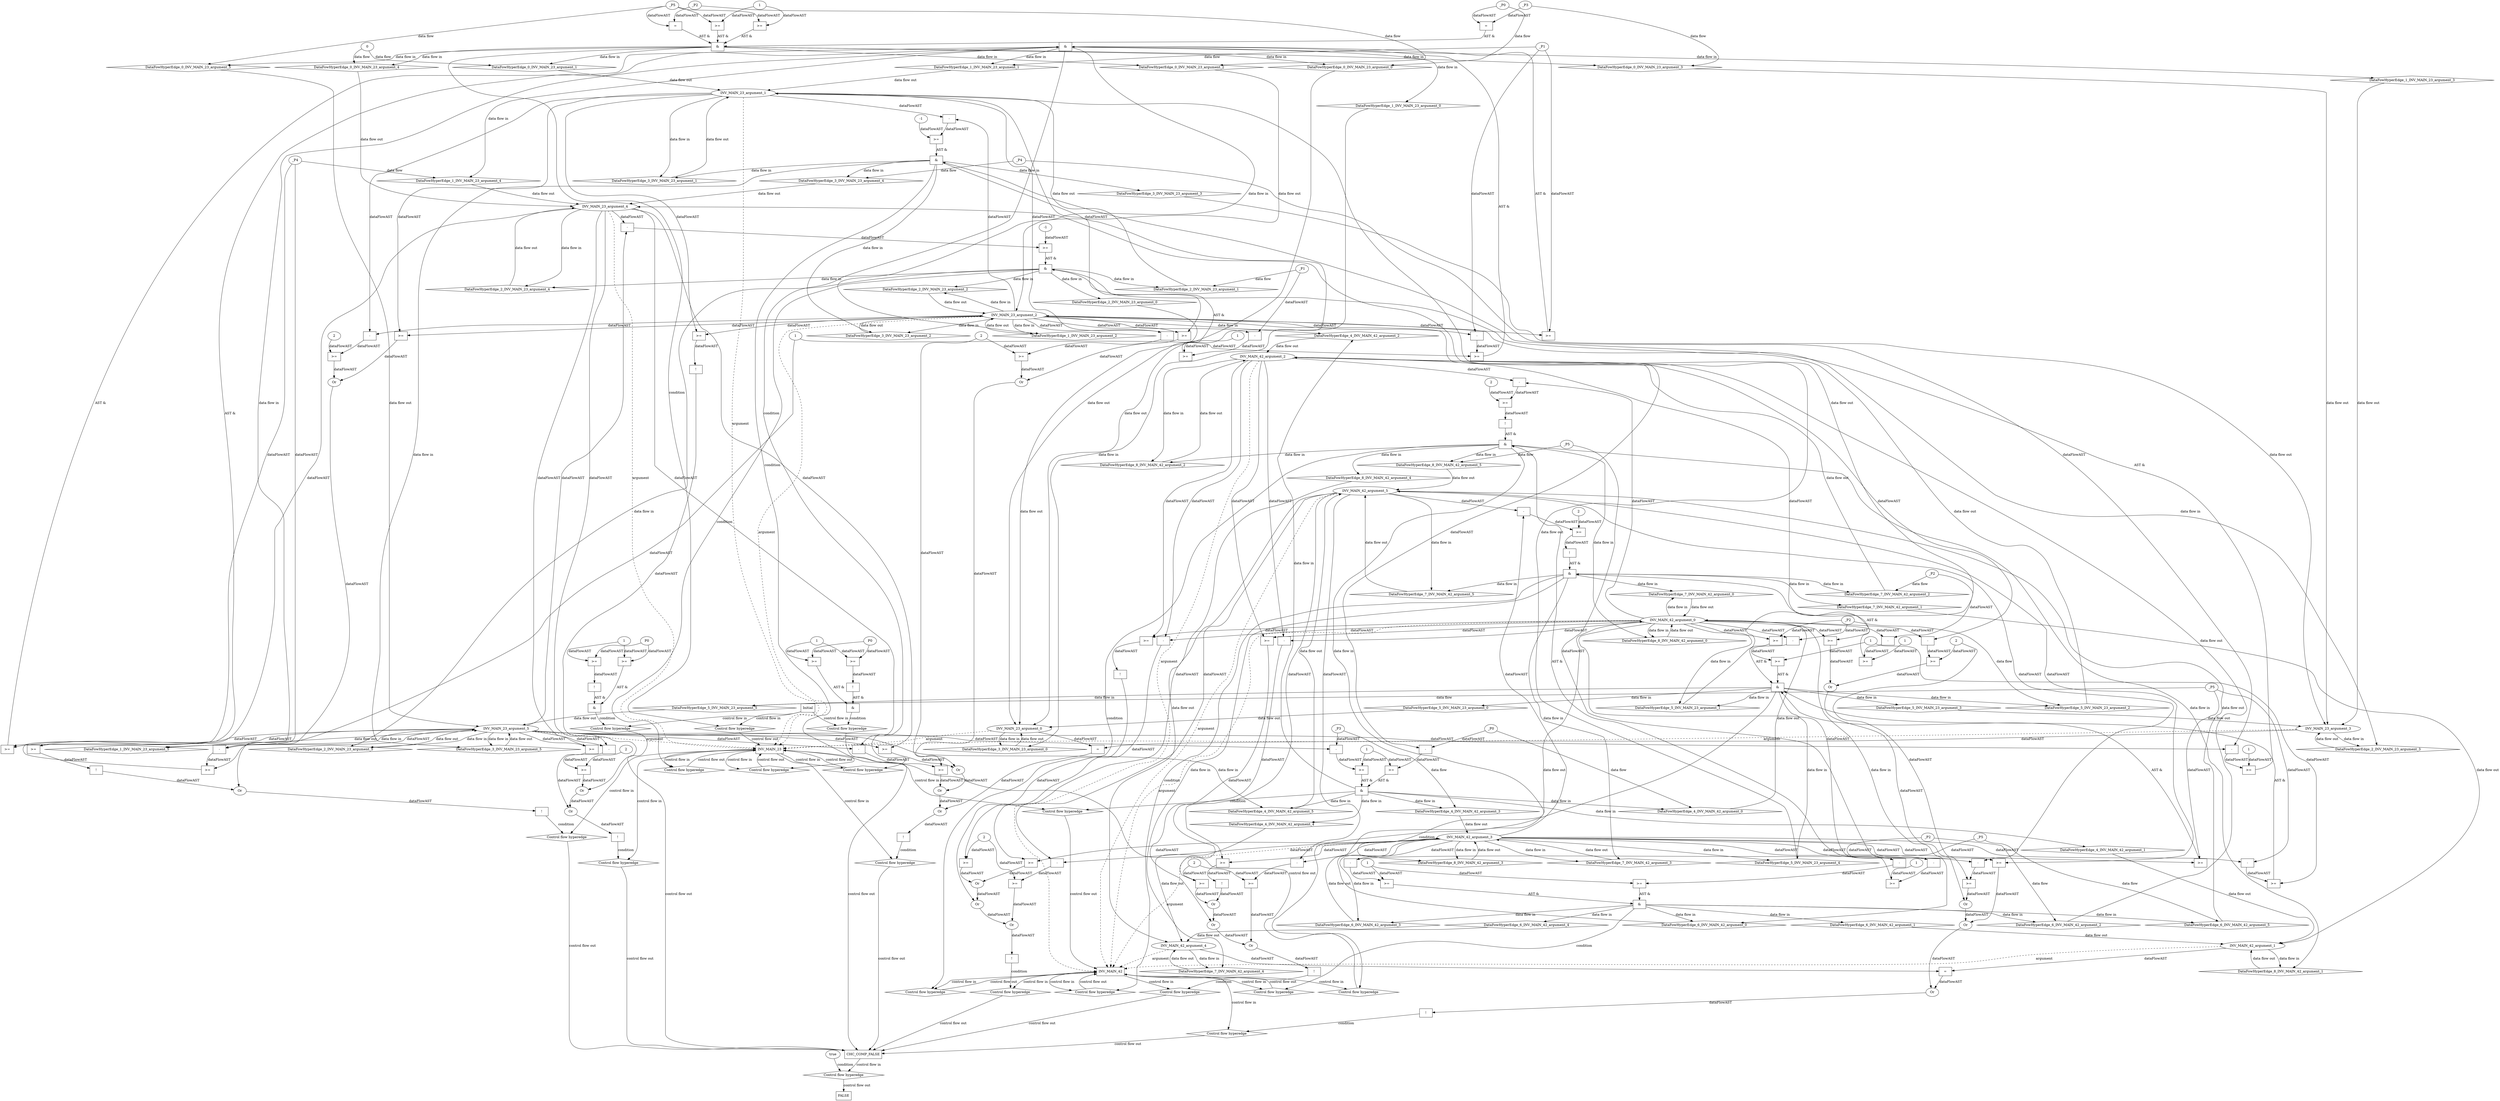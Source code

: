 digraph dag {
"CHC_COMP_FALSE" [label="CHC_COMP_FALSE" nodeName="CHC_COMP_FALSE" class=cfn  shape="rect"];
"INV_MAIN_23" [label="INV_MAIN_23" nodeName="INV_MAIN_23" class=cfn  shape="rect"];
"INV_MAIN_42" [label="INV_MAIN_42" nodeName="INV_MAIN_42" class=cfn  shape="rect"];
FALSE [label="FALSE" nodeName=FALSE class=cfn  shape="rect"];
Initial [label="Initial" nodeName=Initial class=cfn  shape="rect"];
ControlFowHyperEdge_0 [label="Control flow hyperedge" nodeName=ControlFowHyperEdge_0 class=controlFlowHyperEdge shape="diamond"];
"Initial" -> ControlFowHyperEdge_0 [label="control flow in"]
ControlFowHyperEdge_0 -> "INV_MAIN_23" [label="control flow out"]
ControlFowHyperEdge_1 [label="Control flow hyperedge" nodeName=ControlFowHyperEdge_1 class=controlFlowHyperEdge shape="diamond"];
"INV_MAIN_23" -> ControlFowHyperEdge_1 [label="control flow in"]
ControlFowHyperEdge_1 -> "INV_MAIN_23" [label="control flow out"]
ControlFowHyperEdge_2 [label="Control flow hyperedge" nodeName=ControlFowHyperEdge_2 class=controlFlowHyperEdge shape="diamond"];
"INV_MAIN_23" -> ControlFowHyperEdge_2 [label="control flow in"]
ControlFowHyperEdge_2 -> "INV_MAIN_23" [label="control flow out"]
ControlFowHyperEdge_3 [label="Control flow hyperedge" nodeName=ControlFowHyperEdge_3 class=controlFlowHyperEdge shape="diamond"];
"INV_MAIN_23" -> ControlFowHyperEdge_3 [label="control flow in"]
ControlFowHyperEdge_3 -> "INV_MAIN_23" [label="control flow out"]
ControlFowHyperEdge_4 [label="Control flow hyperedge" nodeName=ControlFowHyperEdge_4 class=controlFlowHyperEdge shape="diamond"];
"INV_MAIN_23" -> ControlFowHyperEdge_4 [label="control flow in"]
ControlFowHyperEdge_4 -> "INV_MAIN_42" [label="control flow out"]
ControlFowHyperEdge_5 [label="Control flow hyperedge" nodeName=ControlFowHyperEdge_5 class=controlFlowHyperEdge shape="diamond"];
"INV_MAIN_42" -> ControlFowHyperEdge_5 [label="control flow in"]
ControlFowHyperEdge_5 -> "INV_MAIN_23" [label="control flow out"]
ControlFowHyperEdge_6 [label="Control flow hyperedge" nodeName=ControlFowHyperEdge_6 class=controlFlowHyperEdge shape="diamond"];
"INV_MAIN_42" -> ControlFowHyperEdge_6 [label="control flow in"]
ControlFowHyperEdge_6 -> "INV_MAIN_42" [label="control flow out"]
ControlFowHyperEdge_7 [label="Control flow hyperedge" nodeName=ControlFowHyperEdge_7 class=controlFlowHyperEdge shape="diamond"];
"INV_MAIN_42" -> ControlFowHyperEdge_7 [label="control flow in"]
ControlFowHyperEdge_7 -> "INV_MAIN_42" [label="control flow out"]
ControlFowHyperEdge_8 [label="Control flow hyperedge" nodeName=ControlFowHyperEdge_8 class=controlFlowHyperEdge shape="diamond"];
"INV_MAIN_42" -> ControlFowHyperEdge_8 [label="control flow in"]
ControlFowHyperEdge_8 -> "INV_MAIN_42" [label="control flow out"]
ControlFowHyperEdge_9 [label="Control flow hyperedge" nodeName=ControlFowHyperEdge_9 class=controlFlowHyperEdge shape="diamond"];
"Initial" -> ControlFowHyperEdge_9 [label="control flow in"]
ControlFowHyperEdge_9 -> "CHC_COMP_FALSE" [label="control flow out"]
ControlFowHyperEdge_10 [label="Control flow hyperedge" nodeName=ControlFowHyperEdge_10 class=controlFlowHyperEdge shape="diamond"];
"Initial" -> ControlFowHyperEdge_10 [label="control flow in"]
ControlFowHyperEdge_10 -> "CHC_COMP_FALSE" [label="control flow out"]
ControlFowHyperEdge_11 [label="Control flow hyperedge" nodeName=ControlFowHyperEdge_11 class=controlFlowHyperEdge shape="diamond"];
"INV_MAIN_23" -> ControlFowHyperEdge_11 [label="control flow in"]
ControlFowHyperEdge_11 -> "CHC_COMP_FALSE" [label="control flow out"]
ControlFowHyperEdge_12 [label="Control flow hyperedge" nodeName=ControlFowHyperEdge_12 class=controlFlowHyperEdge shape="diamond"];
"INV_MAIN_23" -> ControlFowHyperEdge_12 [label="control flow in"]
ControlFowHyperEdge_12 -> "CHC_COMP_FALSE" [label="control flow out"]
ControlFowHyperEdge_13 [label="Control flow hyperedge" nodeName=ControlFowHyperEdge_13 class=controlFlowHyperEdge shape="diamond"];
"INV_MAIN_23" -> ControlFowHyperEdge_13 [label="control flow in"]
ControlFowHyperEdge_13 -> "CHC_COMP_FALSE" [label="control flow out"]
ControlFowHyperEdge_14 [label="Control flow hyperedge" nodeName=ControlFowHyperEdge_14 class=controlFlowHyperEdge shape="diamond"];
"INV_MAIN_42" -> ControlFowHyperEdge_14 [label="control flow in"]
ControlFowHyperEdge_14 -> "CHC_COMP_FALSE" [label="control flow out"]
ControlFowHyperEdge_15 [label="Control flow hyperedge" nodeName=ControlFowHyperEdge_15 class=controlFlowHyperEdge shape="diamond"];
"INV_MAIN_42" -> ControlFowHyperEdge_15 [label="control flow in"]
ControlFowHyperEdge_15 -> "CHC_COMP_FALSE" [label="control flow out"]
ControlFowHyperEdge_16 [label="Control flow hyperedge" nodeName=ControlFowHyperEdge_16 class=controlFlowHyperEdge shape="diamond"];
"INV_MAIN_42" -> ControlFowHyperEdge_16 [label="control flow in"]
ControlFowHyperEdge_16 -> "CHC_COMP_FALSE" [label="control flow out"]
ControlFowHyperEdge_17 [label="Control flow hyperedge" nodeName=ControlFowHyperEdge_17 class=controlFlowHyperEdge shape="diamond"];
"CHC_COMP_FALSE" -> ControlFowHyperEdge_17 [label="control flow in"]
ControlFowHyperEdge_17 -> "FALSE" [label="control flow out"]
"INV_MAIN_23_argument_0" [label="INV_MAIN_23_argument_0" nodeName=argument0 class=argument  head="INV_MAIN_23" shape="oval"];
"INV_MAIN_23_argument_0" -> "INV_MAIN_23"[label="argument" style="dashed"]
"INV_MAIN_23_argument_1" [label="INV_MAIN_23_argument_1" nodeName=argument1 class=argument  head="INV_MAIN_23" shape="oval"];
"INV_MAIN_23_argument_1" -> "INV_MAIN_23"[label="argument" style="dashed"]
"INV_MAIN_23_argument_2" [label="INV_MAIN_23_argument_2" nodeName=argument2 class=argument  head="INV_MAIN_23" shape="oval"];
"INV_MAIN_23_argument_2" -> "INV_MAIN_23"[label="argument" style="dashed"]
"INV_MAIN_23_argument_3" [label="INV_MAIN_23_argument_3" nodeName=argument3 class=argument  head="INV_MAIN_23" shape="oval"];
"INV_MAIN_23_argument_3" -> "INV_MAIN_23"[label="argument" style="dashed"]
"INV_MAIN_23_argument_4" [label="INV_MAIN_23_argument_4" nodeName=argument4 class=argument  head="INV_MAIN_23" shape="oval"];
"INV_MAIN_23_argument_4" -> "INV_MAIN_23"[label="argument" style="dashed"]
"INV_MAIN_23_argument_5" [label="INV_MAIN_23_argument_5" nodeName=argument5 class=argument  head="INV_MAIN_23" shape="oval"];
"INV_MAIN_23_argument_5" -> "INV_MAIN_23"[label="argument" style="dashed"]
"INV_MAIN_42_argument_0" [label="INV_MAIN_42_argument_0" nodeName=argument0 class=argument  head="INV_MAIN_42" shape="oval"];
"INV_MAIN_42_argument_0" -> "INV_MAIN_42"[label="argument" style="dashed"]
"INV_MAIN_42_argument_1" [label="INV_MAIN_42_argument_1" nodeName=argument1 class=argument  head="INV_MAIN_42" shape="oval"];
"INV_MAIN_42_argument_1" -> "INV_MAIN_42"[label="argument" style="dashed"]
"INV_MAIN_42_argument_2" [label="INV_MAIN_42_argument_2" nodeName=argument2 class=argument  head="INV_MAIN_42" shape="oval"];
"INV_MAIN_42_argument_2" -> "INV_MAIN_42"[label="argument" style="dashed"]
"INV_MAIN_42_argument_3" [label="INV_MAIN_42_argument_3" nodeName=argument3 class=argument  head="INV_MAIN_42" shape="oval"];
"INV_MAIN_42_argument_3" -> "INV_MAIN_42"[label="argument" style="dashed"]
"INV_MAIN_42_argument_4" [label="INV_MAIN_42_argument_4" nodeName=argument4 class=argument  head="INV_MAIN_42" shape="oval"];
"INV_MAIN_42_argument_4" -> "INV_MAIN_42"[label="argument" style="dashed"]
"INV_MAIN_42_argument_5" [label="INV_MAIN_42_argument_5" nodeName=argument5 class=argument  head="INV_MAIN_42" shape="oval"];
"INV_MAIN_42_argument_5" -> "INV_MAIN_42"[label="argument" style="dashed"]

"xxxINV_MAIN_23___Initial_0xxx_and" [label="&" nodeName="xxxINV_MAIN_23___Initial_0xxx_and" class=Operator shape="rect"];
"xxxINV_MAIN_23___Initial_0xxxguard_0_node_0" [label=">=" nodeName="xxxINV_MAIN_23___Initial_0xxxguard_0_node_0" class=Operator  shape="rect"];
"xxxINV_MAIN_23___Initial_0xxxguard_0_node_2" [label="1" nodeName="xxxINV_MAIN_23___Initial_0xxxguard_0_node_2" class=Literal ];
"xxxINV_MAIN_23___Initial_0xxxdataFlow3_node_0" -> "xxxINV_MAIN_23___Initial_0xxxguard_0_node_0"[label="dataFlowAST"]
"xxxINV_MAIN_23___Initial_0xxxguard_0_node_2" -> "xxxINV_MAIN_23___Initial_0xxxguard_0_node_0"[label="dataFlowAST"]

"xxxINV_MAIN_23___Initial_0xxxguard_0_node_0" -> "xxxINV_MAIN_23___Initial_0xxx_and" [label="AST &"];
"xxxINV_MAIN_23___Initial_0xxxguard1_node_0" [label=">=" nodeName="xxxINV_MAIN_23___Initial_0xxxguard1_node_0" class=Operator  shape="rect"];
"xxxINV_MAIN_23___Initial_0xxxdataFlow3_node_0" -> "xxxINV_MAIN_23___Initial_0xxxguard1_node_0"[label="dataFlowAST"]
"xxxINV_MAIN_23___Initial_0xxxguard_0_node_2" -> "xxxINV_MAIN_23___Initial_0xxxguard1_node_0"[label="dataFlowAST"]

"xxxINV_MAIN_23___Initial_0xxxguard1_node_0" -> "xxxINV_MAIN_23___Initial_0xxx_and" [label="AST &"];
"xxxINV_MAIN_23___Initial_0xxxguard2_node_0" [label="=" nodeName="xxxINV_MAIN_23___Initial_0xxxguard2_node_0" class=Operator  shape="rect"];
"xxxINV_MAIN_23___Initial_0xxxdataFlow1_node_0" -> "xxxINV_MAIN_23___Initial_0xxxguard2_node_0"[label="dataFlowAST"]
"xxxINV_MAIN_23___Initial_0xxxdataFlow3_node_0" -> "xxxINV_MAIN_23___Initial_0xxxguard2_node_0"[label="dataFlowAST"]

"xxxINV_MAIN_23___Initial_0xxxguard2_node_0" -> "xxxINV_MAIN_23___Initial_0xxx_and" [label="AST &"];
"xxxINV_MAIN_23___Initial_0xxxguard3_node_0" [label="=" nodeName="xxxINV_MAIN_23___Initial_0xxxguard3_node_0" class=Operator  shape="rect"];
"xxxINV_MAIN_23___Initial_0xxxdataFlow4_node_0" -> "xxxINV_MAIN_23___Initial_0xxxguard3_node_0"[label="dataFlowAST"]
"xxxINV_MAIN_23___Initial_0xxxdataFlow_0_node_0" -> "xxxINV_MAIN_23___Initial_0xxxguard3_node_0"[label="dataFlowAST"]

"xxxINV_MAIN_23___Initial_0xxxguard3_node_0" -> "xxxINV_MAIN_23___Initial_0xxx_and" [label="AST &"];
"xxxINV_MAIN_23___Initial_0xxx_and" -> "ControlFowHyperEdge_0" [label="condition"];
"xxxINV_MAIN_23___Initial_0xxxdataFlow_0_node_0" [label="_P3" nodeName="xxxINV_MAIN_23___Initial_0xxxdataFlow_0_node_0" class=Constant ];

"xxxINV_MAIN_23___Initial_0xxxdataFlow_0_node_0" -> "DataFowHyperEdge_0_INV_MAIN_23_argument_3" [label="data flow"];
"xxxINV_MAIN_23___Initial_0xxxdataFlow1_node_0" [label="_P2" nodeName="xxxINV_MAIN_23___Initial_0xxxdataFlow1_node_0" class=Constant ];

"xxxINV_MAIN_23___Initial_0xxxdataFlow1_node_0" -> "DataFowHyperEdge_0_INV_MAIN_23_argument_2" [label="data flow"];
"xxxINV_MAIN_23___Initial_0xxxdataFlow2_node_0" [label="0" nodeName="xxxINV_MAIN_23___Initial_0xxxdataFlow2_node_0" class=Literal ];

"xxxINV_MAIN_23___Initial_0xxxdataFlow2_node_0" -> "DataFowHyperEdge_0_INV_MAIN_23_argument_1" [label="data flow"];
"xxxINV_MAIN_23___Initial_0xxxdataFlow3_node_0" [label="_P5" nodeName="xxxINV_MAIN_23___Initial_0xxxdataFlow3_node_0" class=Constant ];

"xxxINV_MAIN_23___Initial_0xxxdataFlow3_node_0" -> "DataFowHyperEdge_0_INV_MAIN_23_argument_5" [label="data flow"];
"xxxINV_MAIN_23___Initial_0xxxdataFlow4_node_0" [label="_P0" nodeName="xxxINV_MAIN_23___Initial_0xxxdataFlow4_node_0" class=Constant ];

"xxxINV_MAIN_23___Initial_0xxxdataFlow4_node_0" -> "DataFowHyperEdge_0_INV_MAIN_23_argument_0" [label="data flow"];

"xxxINV_MAIN_23___Initial_0xxxdataFlow2_node_0" -> "DataFowHyperEdge_0_INV_MAIN_23_argument_4" [label="data flow"];
"xxxINV_MAIN_23___INV_MAIN_23_1xxx_and" [label="&" nodeName="xxxINV_MAIN_23___INV_MAIN_23_1xxx_and" class=Operator shape="rect"];
"xxxINV_MAIN_23___INV_MAIN_23_1xxxguard_0_node_0" [label=">=" nodeName="xxxINV_MAIN_23___INV_MAIN_23_1xxxguard_0_node_0" class=Operator  shape="rect"];
"xxxINV_MAIN_23___INV_MAIN_23_1xxxguard_0_node_1" [label="-" nodeName="xxxINV_MAIN_23___INV_MAIN_23_1xxxguard_0_node_1" class= Operator shape="rect"];
"xxxINV_MAIN_23___INV_MAIN_23_1xxxguard_0_node_4" [label="1" nodeName="xxxINV_MAIN_23___INV_MAIN_23_1xxxguard_0_node_4" class=Literal ];
"xxxINV_MAIN_23___INV_MAIN_23_1xxxguard_0_node_1" -> "xxxINV_MAIN_23___INV_MAIN_23_1xxxguard_0_node_0"[label="dataFlowAST"]
"xxxINV_MAIN_23___INV_MAIN_23_1xxxguard_0_node_4" -> "xxxINV_MAIN_23___INV_MAIN_23_1xxxguard_0_node_0"[label="dataFlowAST"]
"INV_MAIN_23_argument_2" -> "xxxINV_MAIN_23___INV_MAIN_23_1xxxguard_0_node_1"[label="dataFlowAST"]
"xxxINV_MAIN_23___INV_MAIN_23_1xxxdataFlow_0_node_0" -> "xxxINV_MAIN_23___INV_MAIN_23_1xxxguard_0_node_1"[label="dataFlowAST"]

"xxxINV_MAIN_23___INV_MAIN_23_1xxxguard_0_node_0" -> "xxxINV_MAIN_23___INV_MAIN_23_1xxx_and" [label="AST &"];
"xxxINV_MAIN_23___INV_MAIN_23_1xxxguard1_node_0" [label=">=" nodeName="xxxINV_MAIN_23___INV_MAIN_23_1xxxguard1_node_0" class=Operator  shape="rect"];
"xxxINV_MAIN_23___INV_MAIN_23_1xxxguard1_node_1" [label="-" nodeName="xxxINV_MAIN_23___INV_MAIN_23_1xxxguard1_node_1" class= Operator shape="rect"];
"xxxINV_MAIN_23___INV_MAIN_23_1xxxguard1_node_1" -> "xxxINV_MAIN_23___INV_MAIN_23_1xxxguard1_node_0"[label="dataFlowAST"]
"xxxINV_MAIN_23___INV_MAIN_23_1xxxguard_0_node_4" -> "xxxINV_MAIN_23___INV_MAIN_23_1xxxguard1_node_0"[label="dataFlowAST"]
"INV_MAIN_23_argument_5" -> "xxxINV_MAIN_23___INV_MAIN_23_1xxxguard1_node_1"[label="dataFlowAST"]
"xxxINV_MAIN_23___INV_MAIN_23_1xxxdataFlow1_node_0" -> "xxxINV_MAIN_23___INV_MAIN_23_1xxxguard1_node_1"[label="dataFlowAST"]

"xxxINV_MAIN_23___INV_MAIN_23_1xxxguard1_node_0" -> "xxxINV_MAIN_23___INV_MAIN_23_1xxx_and" [label="AST &"];
"xxxINV_MAIN_23___INV_MAIN_23_1xxxguard2_node_0" [label=">=" nodeName="xxxINV_MAIN_23___INV_MAIN_23_1xxxguard2_node_0" class=Operator  shape="rect"];
"INV_MAIN_23_argument_5" -> "xxxINV_MAIN_23___INV_MAIN_23_1xxxguard2_node_0"[label="dataFlowAST"]
"xxxINV_MAIN_23___INV_MAIN_23_1xxxdataFlow1_node_0" -> "xxxINV_MAIN_23___INV_MAIN_23_1xxxguard2_node_0"[label="dataFlowAST"]

"xxxINV_MAIN_23___INV_MAIN_23_1xxxguard2_node_0" -> "xxxINV_MAIN_23___INV_MAIN_23_1xxx_and" [label="AST &"];
"xxxINV_MAIN_23___INV_MAIN_23_1xxxguard3_node_0" [label=">=" nodeName="xxxINV_MAIN_23___INV_MAIN_23_1xxxguard3_node_0" class=Operator  shape="rect"];
"INV_MAIN_23_argument_2" -> "xxxINV_MAIN_23___INV_MAIN_23_1xxxguard3_node_0"[label="dataFlowAST"]
"xxxINV_MAIN_23___INV_MAIN_23_1xxxdataFlow_0_node_0" -> "xxxINV_MAIN_23___INV_MAIN_23_1xxxguard3_node_0"[label="dataFlowAST"]

"xxxINV_MAIN_23___INV_MAIN_23_1xxxguard3_node_0" -> "xxxINV_MAIN_23___INV_MAIN_23_1xxx_and" [label="AST &"];
"xxxINV_MAIN_23___INV_MAIN_23_1xxx_and" -> "ControlFowHyperEdge_1" [label="condition"];
"xxxINV_MAIN_23___INV_MAIN_23_1xxxdataFlow_0_node_0" [label="_P1" nodeName="xxxINV_MAIN_23___INV_MAIN_23_1xxxdataFlow_0_node_0" class=Constant ];

"xxxINV_MAIN_23___INV_MAIN_23_1xxxdataFlow_0_node_0" -> "DataFowHyperEdge_1_INV_MAIN_23_argument_1" [label="data flow"];
"xxxINV_MAIN_23___INV_MAIN_23_1xxxdataFlow1_node_0" [label="_P4" nodeName="xxxINV_MAIN_23___INV_MAIN_23_1xxxdataFlow1_node_0" class=Constant ];

"xxxINV_MAIN_23___INV_MAIN_23_1xxxdataFlow1_node_0" -> "DataFowHyperEdge_1_INV_MAIN_23_argument_4" [label="data flow"];
"xxxINV_MAIN_23___INV_MAIN_23_2xxx_and" [label="&" nodeName="xxxINV_MAIN_23___INV_MAIN_23_2xxx_and" class=Operator shape="rect"];
"xxxINV_MAIN_23___INV_MAIN_23_2xxxguard_0_node_0" [label=">=" nodeName="xxxINV_MAIN_23___INV_MAIN_23_2xxxguard_0_node_0" class=Operator  shape="rect"];
"xxxINV_MAIN_23___INV_MAIN_23_2xxxguard_0_node_1" [label="-" nodeName="xxxINV_MAIN_23___INV_MAIN_23_2xxxguard_0_node_1" class= Operator shape="rect"];
"xxxINV_MAIN_23___INV_MAIN_23_2xxxguard_0_node_4" [label="-1" nodeName="xxxINV_MAIN_23___INV_MAIN_23_2xxxguard_0_node_4" class=Literal ];
"xxxINV_MAIN_23___INV_MAIN_23_2xxxguard_0_node_1" -> "xxxINV_MAIN_23___INV_MAIN_23_2xxxguard_0_node_0"[label="dataFlowAST"]
"xxxINV_MAIN_23___INV_MAIN_23_2xxxguard_0_node_4" -> "xxxINV_MAIN_23___INV_MAIN_23_2xxxguard_0_node_0"[label="dataFlowAST"]
"INV_MAIN_23_argument_4" -> "xxxINV_MAIN_23___INV_MAIN_23_2xxxguard_0_node_1"[label="dataFlowAST"]
"INV_MAIN_23_argument_5" -> "xxxINV_MAIN_23___INV_MAIN_23_2xxxguard_0_node_1"[label="dataFlowAST"]

"xxxINV_MAIN_23___INV_MAIN_23_2xxxguard_0_node_0" -> "xxxINV_MAIN_23___INV_MAIN_23_2xxx_and" [label="AST &"];
"xxxINV_MAIN_23___INV_MAIN_23_2xxxguard1_node_0" [label=">=" nodeName="xxxINV_MAIN_23___INV_MAIN_23_2xxxguard1_node_0" class=Operator  shape="rect"];
"xxxINV_MAIN_23___INV_MAIN_23_2xxxguard1_node_1" [label="-" nodeName="xxxINV_MAIN_23___INV_MAIN_23_2xxxguard1_node_1" class= Operator shape="rect"];
"xxxINV_MAIN_23___INV_MAIN_23_2xxxguard1_node_4" [label="1" nodeName="xxxINV_MAIN_23___INV_MAIN_23_2xxxguard1_node_4" class=Literal ];
"xxxINV_MAIN_23___INV_MAIN_23_2xxxguard1_node_1" -> "xxxINV_MAIN_23___INV_MAIN_23_2xxxguard1_node_0"[label="dataFlowAST"]
"xxxINV_MAIN_23___INV_MAIN_23_2xxxguard1_node_4" -> "xxxINV_MAIN_23___INV_MAIN_23_2xxxguard1_node_0"[label="dataFlowAST"]
"INV_MAIN_23_argument_2" -> "xxxINV_MAIN_23___INV_MAIN_23_2xxxguard1_node_1"[label="dataFlowAST"]
"xxxINV_MAIN_23___INV_MAIN_23_2xxxdataFlow_0_node_0" -> "xxxINV_MAIN_23___INV_MAIN_23_2xxxguard1_node_1"[label="dataFlowAST"]

"xxxINV_MAIN_23___INV_MAIN_23_2xxxguard1_node_0" -> "xxxINV_MAIN_23___INV_MAIN_23_2xxx_and" [label="AST &"];
"xxxINV_MAIN_23___INV_MAIN_23_2xxx_and" -> "ControlFowHyperEdge_2" [label="condition"];
"xxxINV_MAIN_23___INV_MAIN_23_2xxxdataFlow_0_node_0" [label="_P1" nodeName="xxxINV_MAIN_23___INV_MAIN_23_2xxxdataFlow_0_node_0" class=Constant ];

"xxxINV_MAIN_23___INV_MAIN_23_2xxxdataFlow_0_node_0" -> "DataFowHyperEdge_2_INV_MAIN_23_argument_1" [label="data flow"];
"xxxINV_MAIN_23___INV_MAIN_23_3xxx_and" [label="&" nodeName="xxxINV_MAIN_23___INV_MAIN_23_3xxx_and" class=Operator shape="rect"];
"xxxINV_MAIN_23___INV_MAIN_23_3xxxguard_0_node_0" [label=">=" nodeName="xxxINV_MAIN_23___INV_MAIN_23_3xxxguard_0_node_0" class=Operator  shape="rect"];
"xxxINV_MAIN_23___INV_MAIN_23_3xxxguard_0_node_1" [label="-" nodeName="xxxINV_MAIN_23___INV_MAIN_23_3xxxguard_0_node_1" class= Operator shape="rect"];
"xxxINV_MAIN_23___INV_MAIN_23_3xxxguard_0_node_4" [label="-1" nodeName="xxxINV_MAIN_23___INV_MAIN_23_3xxxguard_0_node_4" class=Literal ];
"xxxINV_MAIN_23___INV_MAIN_23_3xxxguard_0_node_1" -> "xxxINV_MAIN_23___INV_MAIN_23_3xxxguard_0_node_0"[label="dataFlowAST"]
"xxxINV_MAIN_23___INV_MAIN_23_3xxxguard_0_node_4" -> "xxxINV_MAIN_23___INV_MAIN_23_3xxxguard_0_node_0"[label="dataFlowAST"]
"INV_MAIN_23_argument_1" -> "xxxINV_MAIN_23___INV_MAIN_23_3xxxguard_0_node_1"[label="dataFlowAST"]
"INV_MAIN_23_argument_2" -> "xxxINV_MAIN_23___INV_MAIN_23_3xxxguard_0_node_1"[label="dataFlowAST"]

"xxxINV_MAIN_23___INV_MAIN_23_3xxxguard_0_node_0" -> "xxxINV_MAIN_23___INV_MAIN_23_3xxx_and" [label="AST &"];
"xxxINV_MAIN_23___INV_MAIN_23_3xxxguard1_node_0" [label=">=" nodeName="xxxINV_MAIN_23___INV_MAIN_23_3xxxguard1_node_0" class=Operator  shape="rect"];
"xxxINV_MAIN_23___INV_MAIN_23_3xxxguard1_node_1" [label="-" nodeName="xxxINV_MAIN_23___INV_MAIN_23_3xxxguard1_node_1" class= Operator shape="rect"];
"xxxINV_MAIN_23___INV_MAIN_23_3xxxguard1_node_4" [label="1" nodeName="xxxINV_MAIN_23___INV_MAIN_23_3xxxguard1_node_4" class=Literal ];
"xxxINV_MAIN_23___INV_MAIN_23_3xxxguard1_node_1" -> "xxxINV_MAIN_23___INV_MAIN_23_3xxxguard1_node_0"[label="dataFlowAST"]
"xxxINV_MAIN_23___INV_MAIN_23_3xxxguard1_node_4" -> "xxxINV_MAIN_23___INV_MAIN_23_3xxxguard1_node_0"[label="dataFlowAST"]
"INV_MAIN_23_argument_5" -> "xxxINV_MAIN_23___INV_MAIN_23_3xxxguard1_node_1"[label="dataFlowAST"]
"xxxINV_MAIN_23___INV_MAIN_23_3xxxdataFlow_0_node_0" -> "xxxINV_MAIN_23___INV_MAIN_23_3xxxguard1_node_1"[label="dataFlowAST"]

"xxxINV_MAIN_23___INV_MAIN_23_3xxxguard1_node_0" -> "xxxINV_MAIN_23___INV_MAIN_23_3xxx_and" [label="AST &"];
"xxxINV_MAIN_23___INV_MAIN_23_3xxx_and" -> "ControlFowHyperEdge_3" [label="condition"];
"xxxINV_MAIN_23___INV_MAIN_23_3xxxdataFlow_0_node_0" [label="_P4" nodeName="xxxINV_MAIN_23___INV_MAIN_23_3xxxdataFlow_0_node_0" class=Constant ];

"xxxINV_MAIN_23___INV_MAIN_23_3xxxdataFlow_0_node_0" -> "DataFowHyperEdge_3_INV_MAIN_23_argument_4" [label="data flow"];
"xxxINV_MAIN_42___INV_MAIN_23_4xxx_and" [label="&" nodeName="xxxINV_MAIN_42___INV_MAIN_23_4xxx_and" class=Operator shape="rect"];
"xxxINV_MAIN_42___INV_MAIN_23_4xxxguard_0_node_0" [label=">=" nodeName="xxxINV_MAIN_42___INV_MAIN_23_4xxxguard_0_node_0" class=Operator  shape="rect"];
"xxxINV_MAIN_42___INV_MAIN_23_4xxxguard_0_node_1" [label="-" nodeName="xxxINV_MAIN_42___INV_MAIN_23_4xxxguard_0_node_1" class= Operator shape="rect"];
"xxxINV_MAIN_42___INV_MAIN_23_4xxxguard_0_node_4" [label="1" nodeName="xxxINV_MAIN_42___INV_MAIN_23_4xxxguard_0_node_4" class=Literal ];
"xxxINV_MAIN_42___INV_MAIN_23_4xxxguard_0_node_1" -> "xxxINV_MAIN_42___INV_MAIN_23_4xxxguard_0_node_0"[label="dataFlowAST"]
"xxxINV_MAIN_42___INV_MAIN_23_4xxxguard_0_node_4" -> "xxxINV_MAIN_42___INV_MAIN_23_4xxxguard_0_node_0"[label="dataFlowAST"]
"xxxINV_MAIN_42___INV_MAIN_23_4xxxdataFlow_0_node_0" -> "xxxINV_MAIN_42___INV_MAIN_23_4xxxguard_0_node_1"[label="dataFlowAST"]
"INV_MAIN_23_argument_2" -> "xxxINV_MAIN_42___INV_MAIN_23_4xxxguard_0_node_1"[label="dataFlowAST"]

"xxxINV_MAIN_42___INV_MAIN_23_4xxxguard_0_node_0" -> "xxxINV_MAIN_42___INV_MAIN_23_4xxx_and" [label="AST &"];
"xxxINV_MAIN_42___INV_MAIN_23_4xxxguard1_node_0" [label=">=" nodeName="xxxINV_MAIN_42___INV_MAIN_23_4xxxguard1_node_0" class=Operator  shape="rect"];
"xxxINV_MAIN_42___INV_MAIN_23_4xxxguard1_node_1" [label="-" nodeName="xxxINV_MAIN_42___INV_MAIN_23_4xxxguard1_node_1" class= Operator shape="rect"];
"xxxINV_MAIN_42___INV_MAIN_23_4xxxguard1_node_1" -> "xxxINV_MAIN_42___INV_MAIN_23_4xxxguard1_node_0"[label="dataFlowAST"]
"xxxINV_MAIN_42___INV_MAIN_23_4xxxguard_0_node_4" -> "xxxINV_MAIN_42___INV_MAIN_23_4xxxguard1_node_0"[label="dataFlowAST"]
"xxxINV_MAIN_42___INV_MAIN_23_4xxxdataFlow1_node_0" -> "xxxINV_MAIN_42___INV_MAIN_23_4xxxguard1_node_1"[label="dataFlowAST"]
"INV_MAIN_23_argument_5" -> "xxxINV_MAIN_42___INV_MAIN_23_4xxxguard1_node_1"[label="dataFlowAST"]

"xxxINV_MAIN_42___INV_MAIN_23_4xxxguard1_node_0" -> "xxxINV_MAIN_42___INV_MAIN_23_4xxx_and" [label="AST &"];
"xxxINV_MAIN_42___INV_MAIN_23_4xxx_and" -> "ControlFowHyperEdge_4" [label="condition"];
"xxxINV_MAIN_42___INV_MAIN_23_4xxxdataFlow_0_node_0" [label="_P0" nodeName="xxxINV_MAIN_42___INV_MAIN_23_4xxxdataFlow_0_node_0" class=Constant ];

"xxxINV_MAIN_42___INV_MAIN_23_4xxxdataFlow_0_node_0" -> "DataFowHyperEdge_4_INV_MAIN_42_argument_0" [label="data flow"];
"xxxINV_MAIN_42___INV_MAIN_23_4xxxdataFlow1_node_0" [label="_P3" nodeName="xxxINV_MAIN_42___INV_MAIN_23_4xxxdataFlow1_node_0" class=Constant ];

"xxxINV_MAIN_42___INV_MAIN_23_4xxxdataFlow1_node_0" -> "DataFowHyperEdge_4_INV_MAIN_42_argument_3" [label="data flow"];
"xxxINV_MAIN_23___INV_MAIN_42_5xxx_and" [label="&" nodeName="xxxINV_MAIN_23___INV_MAIN_42_5xxx_and" class=Operator shape="rect"];
"xxxINV_MAIN_23___INV_MAIN_42_5xxxguard_0_node_0" [label=">=" nodeName="xxxINV_MAIN_23___INV_MAIN_42_5xxxguard_0_node_0" class=Operator  shape="rect"];
"xxxINV_MAIN_23___INV_MAIN_42_5xxxdataFlow_0_node_0" -> "xxxINV_MAIN_23___INV_MAIN_42_5xxxguard_0_node_0"[label="dataFlowAST"]
"INV_MAIN_42_argument_0" -> "xxxINV_MAIN_23___INV_MAIN_42_5xxxguard_0_node_0"[label="dataFlowAST"]

"xxxINV_MAIN_23___INV_MAIN_42_5xxxguard_0_node_0" -> "xxxINV_MAIN_23___INV_MAIN_42_5xxx_and" [label="AST &"];
"xxxINV_MAIN_23___INV_MAIN_42_5xxxguard1_node_0" [label=">=" nodeName="xxxINV_MAIN_23___INV_MAIN_42_5xxxguard1_node_0" class=Operator  shape="rect"];
"xxxINV_MAIN_23___INV_MAIN_42_5xxxdataFlow1_node_0" -> "xxxINV_MAIN_23___INV_MAIN_42_5xxxguard1_node_0"[label="dataFlowAST"]
"INV_MAIN_42_argument_3" -> "xxxINV_MAIN_23___INV_MAIN_42_5xxxguard1_node_0"[label="dataFlowAST"]

"xxxINV_MAIN_23___INV_MAIN_42_5xxxguard1_node_0" -> "xxxINV_MAIN_23___INV_MAIN_42_5xxx_and" [label="AST &"];
"xxxINV_MAIN_23___INV_MAIN_42_5xxxguard2_node_0" [label=">=" nodeName="xxxINV_MAIN_23___INV_MAIN_42_5xxxguard2_node_0" class=Operator  shape="rect"];
"xxxINV_MAIN_23___INV_MAIN_42_5xxxguard2_node_1" [label="-" nodeName="xxxINV_MAIN_23___INV_MAIN_42_5xxxguard2_node_1" class= Operator shape="rect"];
"xxxINV_MAIN_23___INV_MAIN_42_5xxxguard2_node_4" [label="1" nodeName="xxxINV_MAIN_23___INV_MAIN_42_5xxxguard2_node_4" class=Literal ];
"xxxINV_MAIN_23___INV_MAIN_42_5xxxguard2_node_1" -> "xxxINV_MAIN_23___INV_MAIN_42_5xxxguard2_node_0"[label="dataFlowAST"]
"xxxINV_MAIN_23___INV_MAIN_42_5xxxguard2_node_4" -> "xxxINV_MAIN_23___INV_MAIN_42_5xxxguard2_node_0"[label="dataFlowAST"]
"xxxINV_MAIN_23___INV_MAIN_42_5xxxdataFlow1_node_0" -> "xxxINV_MAIN_23___INV_MAIN_42_5xxxguard2_node_1"[label="dataFlowAST"]
"INV_MAIN_42_argument_3" -> "xxxINV_MAIN_23___INV_MAIN_42_5xxxguard2_node_1"[label="dataFlowAST"]

"xxxINV_MAIN_23___INV_MAIN_42_5xxxguard2_node_0" -> "xxxINV_MAIN_23___INV_MAIN_42_5xxx_and" [label="AST &"];
"xxxINV_MAIN_23___INV_MAIN_42_5xxxguard3_node_0" [label=">=" nodeName="xxxINV_MAIN_23___INV_MAIN_42_5xxxguard3_node_0" class=Operator  shape="rect"];
"xxxINV_MAIN_23___INV_MAIN_42_5xxxguard3_node_1" [label="-" nodeName="xxxINV_MAIN_23___INV_MAIN_42_5xxxguard3_node_1" class= Operator shape="rect"];
"xxxINV_MAIN_23___INV_MAIN_42_5xxxguard3_node_1" -> "xxxINV_MAIN_23___INV_MAIN_42_5xxxguard3_node_0"[label="dataFlowAST"]
"xxxINV_MAIN_23___INV_MAIN_42_5xxxguard2_node_4" -> "xxxINV_MAIN_23___INV_MAIN_42_5xxxguard3_node_0"[label="dataFlowAST"]
"xxxINV_MAIN_23___INV_MAIN_42_5xxxdataFlow_0_node_0" -> "xxxINV_MAIN_23___INV_MAIN_42_5xxxguard3_node_1"[label="dataFlowAST"]
"INV_MAIN_42_argument_0" -> "xxxINV_MAIN_23___INV_MAIN_42_5xxxguard3_node_1"[label="dataFlowAST"]

"xxxINV_MAIN_23___INV_MAIN_42_5xxxguard3_node_0" -> "xxxINV_MAIN_23___INV_MAIN_42_5xxx_and" [label="AST &"];
"xxxINV_MAIN_23___INV_MAIN_42_5xxx_and" -> "ControlFowHyperEdge_5" [label="condition"];
"xxxINV_MAIN_23___INV_MAIN_42_5xxxdataFlow_0_node_0" [label="_P2" nodeName="xxxINV_MAIN_23___INV_MAIN_42_5xxxdataFlow_0_node_0" class=Constant ];

"xxxINV_MAIN_23___INV_MAIN_42_5xxxdataFlow_0_node_0" -> "DataFowHyperEdge_5_INV_MAIN_23_argument_2" [label="data flow"];
"xxxINV_MAIN_23___INV_MAIN_42_5xxxdataFlow1_node_0" [label="_P5" nodeName="xxxINV_MAIN_23___INV_MAIN_42_5xxxdataFlow1_node_0" class=Constant ];

"xxxINV_MAIN_23___INV_MAIN_42_5xxxdataFlow1_node_0" -> "DataFowHyperEdge_5_INV_MAIN_23_argument_5" [label="data flow"];
"xxxINV_MAIN_42___INV_MAIN_42_6xxx_and" [label="&" nodeName="xxxINV_MAIN_42___INV_MAIN_42_6xxx_and" class=Operator shape="rect"];
"xxxINV_MAIN_42___INV_MAIN_42_6xxxguard_0_node_0" [label=">=" nodeName="xxxINV_MAIN_42___INV_MAIN_42_6xxxguard_0_node_0" class=Operator  shape="rect"];
"xxxINV_MAIN_42___INV_MAIN_42_6xxxguard_0_node_1" [label="-" nodeName="xxxINV_MAIN_42___INV_MAIN_42_6xxxguard_0_node_1" class= Operator shape="rect"];
"xxxINV_MAIN_42___INV_MAIN_42_6xxxguard_0_node_4" [label="1" nodeName="xxxINV_MAIN_42___INV_MAIN_42_6xxxguard_0_node_4" class=Literal ];
"xxxINV_MAIN_42___INV_MAIN_42_6xxxguard_0_node_1" -> "xxxINV_MAIN_42___INV_MAIN_42_6xxxguard_0_node_0"[label="dataFlowAST"]
"xxxINV_MAIN_42___INV_MAIN_42_6xxxguard_0_node_4" -> "xxxINV_MAIN_42___INV_MAIN_42_6xxxguard_0_node_0"[label="dataFlowAST"]
"INV_MAIN_42_argument_0" -> "xxxINV_MAIN_42___INV_MAIN_42_6xxxguard_0_node_1"[label="dataFlowAST"]
"xxxINV_MAIN_42___INV_MAIN_42_6xxxdataFlow_0_node_0" -> "xxxINV_MAIN_42___INV_MAIN_42_6xxxguard_0_node_1"[label="dataFlowAST"]

"xxxINV_MAIN_42___INV_MAIN_42_6xxxguard_0_node_0" -> "xxxINV_MAIN_42___INV_MAIN_42_6xxx_and" [label="AST &"];
"xxxINV_MAIN_42___INV_MAIN_42_6xxxguard1_node_0" [label=">=" nodeName="xxxINV_MAIN_42___INV_MAIN_42_6xxxguard1_node_0" class=Operator  shape="rect"];
"xxxINV_MAIN_42___INV_MAIN_42_6xxxguard1_node_1" [label="-" nodeName="xxxINV_MAIN_42___INV_MAIN_42_6xxxguard1_node_1" class= Operator shape="rect"];
"xxxINV_MAIN_42___INV_MAIN_42_6xxxguard1_node_1" -> "xxxINV_MAIN_42___INV_MAIN_42_6xxxguard1_node_0"[label="dataFlowAST"]
"xxxINV_MAIN_42___INV_MAIN_42_6xxxguard_0_node_4" -> "xxxINV_MAIN_42___INV_MAIN_42_6xxxguard1_node_0"[label="dataFlowAST"]
"INV_MAIN_42_argument_3" -> "xxxINV_MAIN_42___INV_MAIN_42_6xxxguard1_node_1"[label="dataFlowAST"]
"xxxINV_MAIN_42___INV_MAIN_42_6xxxdataFlow1_node_0" -> "xxxINV_MAIN_42___INV_MAIN_42_6xxxguard1_node_1"[label="dataFlowAST"]

"xxxINV_MAIN_42___INV_MAIN_42_6xxxguard1_node_0" -> "xxxINV_MAIN_42___INV_MAIN_42_6xxx_and" [label="AST &"];
"xxxINV_MAIN_42___INV_MAIN_42_6xxx_and" -> "ControlFowHyperEdge_6" [label="condition"];
"xxxINV_MAIN_42___INV_MAIN_42_6xxxdataFlow_0_node_0" [label="_P2" nodeName="xxxINV_MAIN_42___INV_MAIN_42_6xxxdataFlow_0_node_0" class=Constant ];

"xxxINV_MAIN_42___INV_MAIN_42_6xxxdataFlow_0_node_0" -> "DataFowHyperEdge_6_INV_MAIN_42_argument_2" [label="data flow"];
"xxxINV_MAIN_42___INV_MAIN_42_6xxxdataFlow1_node_0" [label="_P5" nodeName="xxxINV_MAIN_42___INV_MAIN_42_6xxxdataFlow1_node_0" class=Constant ];

"xxxINV_MAIN_42___INV_MAIN_42_6xxxdataFlow1_node_0" -> "DataFowHyperEdge_6_INV_MAIN_42_argument_5" [label="data flow"];
"xxxINV_MAIN_42___INV_MAIN_42_7xxx_and" [label="&" nodeName="xxxINV_MAIN_42___INV_MAIN_42_7xxx_and" class=Operator shape="rect"];
"xxxINV_MAIN_42___INV_MAIN_42_7xxxguard_0_node_0" [label=">=" nodeName="xxxINV_MAIN_42___INV_MAIN_42_7xxxguard_0_node_0" class=Operator  shape="rect"];
"xxxINV_MAIN_42___INV_MAIN_42_7xxxguard_0_node_1" [label="-" nodeName="xxxINV_MAIN_42___INV_MAIN_42_7xxxguard_0_node_1" class= Operator shape="rect"];
"xxxINV_MAIN_42___INV_MAIN_42_7xxxguard_0_node_4" [label="1" nodeName="xxxINV_MAIN_42___INV_MAIN_42_7xxxguard_0_node_4" class=Literal ];
"xxxINV_MAIN_42___INV_MAIN_42_7xxxguard_0_node_1" -> "xxxINV_MAIN_42___INV_MAIN_42_7xxxguard_0_node_0"[label="dataFlowAST"]
"xxxINV_MAIN_42___INV_MAIN_42_7xxxguard_0_node_4" -> "xxxINV_MAIN_42___INV_MAIN_42_7xxxguard_0_node_0"[label="dataFlowAST"]
"INV_MAIN_42_argument_0" -> "xxxINV_MAIN_42___INV_MAIN_42_7xxxguard_0_node_1"[label="dataFlowAST"]
"xxxINV_MAIN_42___INV_MAIN_42_7xxxdataFlow_0_node_0" -> "xxxINV_MAIN_42___INV_MAIN_42_7xxxguard_0_node_1"[label="dataFlowAST"]

"xxxINV_MAIN_42___INV_MAIN_42_7xxxguard_0_node_0" -> "xxxINV_MAIN_42___INV_MAIN_42_7xxx_and" [label="AST &"];
"xxxINV_MAIN_42___INV_MAIN_42_7xxxguard1_node_0" [label="!" nodeName="xxxINV_MAIN_42___INV_MAIN_42_7xxxguard1_node_0" class=Operator shape="rect"];
"xxxINV_MAIN_42___INV_MAIN_42_7xxxguard1_node_1" [label=">=" nodeName="xxxINV_MAIN_42___INV_MAIN_42_7xxxguard1_node_1" class=Operator  shape="rect"];
"xxxINV_MAIN_42___INV_MAIN_42_7xxxguard1_node_2" [label="-" nodeName="xxxINV_MAIN_42___INV_MAIN_42_7xxxguard1_node_2" class= Operator shape="rect"];
"xxxINV_MAIN_42___INV_MAIN_42_7xxxguard1_node_5" [label="2" nodeName="xxxINV_MAIN_42___INV_MAIN_42_7xxxguard1_node_5" class=Literal ];
"xxxINV_MAIN_42___INV_MAIN_42_7xxxguard1_node_1" -> "xxxINV_MAIN_42___INV_MAIN_42_7xxxguard1_node_0"[label="dataFlowAST"]
"xxxINV_MAIN_42___INV_MAIN_42_7xxxguard1_node_2" -> "xxxINV_MAIN_42___INV_MAIN_42_7xxxguard1_node_1"[label="dataFlowAST"]
"xxxINV_MAIN_42___INV_MAIN_42_7xxxguard1_node_5" -> "xxxINV_MAIN_42___INV_MAIN_42_7xxxguard1_node_1"[label="dataFlowAST"]
"INV_MAIN_42_argument_3" -> "xxxINV_MAIN_42___INV_MAIN_42_7xxxguard1_node_2"[label="dataFlowAST"]
"INV_MAIN_42_argument_5" -> "xxxINV_MAIN_42___INV_MAIN_42_7xxxguard1_node_2"[label="dataFlowAST"]

"xxxINV_MAIN_42___INV_MAIN_42_7xxxguard1_node_0" -> "xxxINV_MAIN_42___INV_MAIN_42_7xxx_and" [label="AST &"];
"xxxINV_MAIN_42___INV_MAIN_42_7xxx_and" -> "ControlFowHyperEdge_7" [label="condition"];
"xxxINV_MAIN_42___INV_MAIN_42_7xxxdataFlow_0_node_0" [label="_P2" nodeName="xxxINV_MAIN_42___INV_MAIN_42_7xxxdataFlow_0_node_0" class=Constant ];

"xxxINV_MAIN_42___INV_MAIN_42_7xxxdataFlow_0_node_0" -> "DataFowHyperEdge_7_INV_MAIN_42_argument_2" [label="data flow"];
"xxxINV_MAIN_42___INV_MAIN_42_8xxx_and" [label="&" nodeName="xxxINV_MAIN_42___INV_MAIN_42_8xxx_and" class=Operator shape="rect"];
"xxxINV_MAIN_42___INV_MAIN_42_8xxxguard_0_node_0" [label="!" nodeName="xxxINV_MAIN_42___INV_MAIN_42_8xxxguard_0_node_0" class=Operator shape="rect"];
"xxxINV_MAIN_42___INV_MAIN_42_8xxxguard_0_node_1" [label=">=" nodeName="xxxINV_MAIN_42___INV_MAIN_42_8xxxguard_0_node_1" class=Operator  shape="rect"];
"xxxINV_MAIN_42___INV_MAIN_42_8xxxguard_0_node_2" [label="-" nodeName="xxxINV_MAIN_42___INV_MAIN_42_8xxxguard_0_node_2" class= Operator shape="rect"];
"xxxINV_MAIN_42___INV_MAIN_42_8xxxguard_0_node_5" [label="2" nodeName="xxxINV_MAIN_42___INV_MAIN_42_8xxxguard_0_node_5" class=Literal ];
"xxxINV_MAIN_42___INV_MAIN_42_8xxxguard_0_node_1" -> "xxxINV_MAIN_42___INV_MAIN_42_8xxxguard_0_node_0"[label="dataFlowAST"]
"xxxINV_MAIN_42___INV_MAIN_42_8xxxguard_0_node_2" -> "xxxINV_MAIN_42___INV_MAIN_42_8xxxguard_0_node_1"[label="dataFlowAST"]
"xxxINV_MAIN_42___INV_MAIN_42_8xxxguard_0_node_5" -> "xxxINV_MAIN_42___INV_MAIN_42_8xxxguard_0_node_1"[label="dataFlowAST"]
"INV_MAIN_42_argument_0" -> "xxxINV_MAIN_42___INV_MAIN_42_8xxxguard_0_node_2"[label="dataFlowAST"]
"INV_MAIN_42_argument_2" -> "xxxINV_MAIN_42___INV_MAIN_42_8xxxguard_0_node_2"[label="dataFlowAST"]

"xxxINV_MAIN_42___INV_MAIN_42_8xxxguard_0_node_0" -> "xxxINV_MAIN_42___INV_MAIN_42_8xxx_and" [label="AST &"];
"xxxINV_MAIN_42___INV_MAIN_42_8xxxguard1_node_0" [label=">=" nodeName="xxxINV_MAIN_42___INV_MAIN_42_8xxxguard1_node_0" class=Operator  shape="rect"];
"xxxINV_MAIN_42___INV_MAIN_42_8xxxguard1_node_1" [label="-" nodeName="xxxINV_MAIN_42___INV_MAIN_42_8xxxguard1_node_1" class= Operator shape="rect"];
"xxxINV_MAIN_42___INV_MAIN_42_8xxxguard1_node_4" [label="1" nodeName="xxxINV_MAIN_42___INV_MAIN_42_8xxxguard1_node_4" class=Literal ];
"xxxINV_MAIN_42___INV_MAIN_42_8xxxguard1_node_1" -> "xxxINV_MAIN_42___INV_MAIN_42_8xxxguard1_node_0"[label="dataFlowAST"]
"xxxINV_MAIN_42___INV_MAIN_42_8xxxguard1_node_4" -> "xxxINV_MAIN_42___INV_MAIN_42_8xxxguard1_node_0"[label="dataFlowAST"]
"INV_MAIN_42_argument_3" -> "xxxINV_MAIN_42___INV_MAIN_42_8xxxguard1_node_1"[label="dataFlowAST"]
"xxxINV_MAIN_42___INV_MAIN_42_8xxxdataFlow_0_node_0" -> "xxxINV_MAIN_42___INV_MAIN_42_8xxxguard1_node_1"[label="dataFlowAST"]

"xxxINV_MAIN_42___INV_MAIN_42_8xxxguard1_node_0" -> "xxxINV_MAIN_42___INV_MAIN_42_8xxx_and" [label="AST &"];
"xxxINV_MAIN_42___INV_MAIN_42_8xxx_and" -> "ControlFowHyperEdge_8" [label="condition"];
"xxxINV_MAIN_42___INV_MAIN_42_8xxxdataFlow_0_node_0" [label="_P5" nodeName="xxxINV_MAIN_42___INV_MAIN_42_8xxxdataFlow_0_node_0" class=Constant ];

"xxxINV_MAIN_42___INV_MAIN_42_8xxxdataFlow_0_node_0" -> "DataFowHyperEdge_8_INV_MAIN_42_argument_5" [label="data flow"];
"xxxCHC_COMP_FALSE___Initial_9xxx_and" [label="&" nodeName="xxxCHC_COMP_FALSE___Initial_9xxx_and" class=Operator shape="rect"];
"xxxCHC_COMP_FALSE___Initial_9xxxguard_0_node_0" [label=">=" nodeName="xxxCHC_COMP_FALSE___Initial_9xxxguard_0_node_0" class=Operator  shape="rect"];
"xxxCHC_COMP_FALSE___Initial_9xxxguard_0_node_1" [label="P0" nodeName="xxxCHC_COMP_FALSE___Initial_9xxxguard_0_node_1" class=Constant ];
"xxxCHC_COMP_FALSE___Initial_9xxxguard_0_node_2" [label="1" nodeName="xxxCHC_COMP_FALSE___Initial_9xxxguard_0_node_2" class=Literal ];
"xxxCHC_COMP_FALSE___Initial_9xxxguard_0_node_1" -> "xxxCHC_COMP_FALSE___Initial_9xxxguard_0_node_0"[label="dataFlowAST"]
"xxxCHC_COMP_FALSE___Initial_9xxxguard_0_node_2" -> "xxxCHC_COMP_FALSE___Initial_9xxxguard_0_node_0"[label="dataFlowAST"]

"xxxCHC_COMP_FALSE___Initial_9xxxguard_0_node_0" -> "xxxCHC_COMP_FALSE___Initial_9xxx_and" [label="AST &"];
"xxxCHC_COMP_FALSE___Initial_9xxxguard1_node_0" [label="!" nodeName="xxxCHC_COMP_FALSE___Initial_9xxxguard1_node_0" class=Operator shape="rect"];
"xxxCHC_COMP_FALSE___Initial_9xxxguard1_node_1" [label=">=" nodeName="xxxCHC_COMP_FALSE___Initial_9xxxguard1_node_1" class=Operator  shape="rect"];
"xxxCHC_COMP_FALSE___Initial_9xxxguard1_node_1" -> "xxxCHC_COMP_FALSE___Initial_9xxxguard1_node_0"[label="dataFlowAST"]
"xxxCHC_COMP_FALSE___Initial_9xxxguard_0_node_1" -> "xxxCHC_COMP_FALSE___Initial_9xxxguard1_node_1"[label="dataFlowAST"]
"xxxCHC_COMP_FALSE___Initial_9xxxguard_0_node_2" -> "xxxCHC_COMP_FALSE___Initial_9xxxguard1_node_1"[label="dataFlowAST"]

"xxxCHC_COMP_FALSE___Initial_9xxxguard1_node_0" -> "xxxCHC_COMP_FALSE___Initial_9xxx_and" [label="AST &"];
"xxxCHC_COMP_FALSE___Initial_9xxx_and" -> "ControlFowHyperEdge_9" [label="condition"];
"xxxCHC_COMP_FALSE___Initial_10xxx_and" [label="&" nodeName="xxxCHC_COMP_FALSE___Initial_10xxx_and" class=Operator shape="rect"];
"xxxCHC_COMP_FALSE___Initial_10xxxguard_0_node_0" [label="!" nodeName="xxxCHC_COMP_FALSE___Initial_10xxxguard_0_node_0" class=Operator shape="rect"];
"xxxCHC_COMP_FALSE___Initial_10xxxguard_0_node_1" [label=">=" nodeName="xxxCHC_COMP_FALSE___Initial_10xxxguard_0_node_1" class=Operator  shape="rect"];
"xxxCHC_COMP_FALSE___Initial_10xxxguard_0_node_2" [label="P0" nodeName="xxxCHC_COMP_FALSE___Initial_10xxxguard_0_node_2" class=Constant ];
"xxxCHC_COMP_FALSE___Initial_10xxxguard_0_node_3" [label="1" nodeName="xxxCHC_COMP_FALSE___Initial_10xxxguard_0_node_3" class=Literal ];
"xxxCHC_COMP_FALSE___Initial_10xxxguard_0_node_1" -> "xxxCHC_COMP_FALSE___Initial_10xxxguard_0_node_0"[label="dataFlowAST"]
"xxxCHC_COMP_FALSE___Initial_10xxxguard_0_node_2" -> "xxxCHC_COMP_FALSE___Initial_10xxxguard_0_node_1"[label="dataFlowAST"]
"xxxCHC_COMP_FALSE___Initial_10xxxguard_0_node_3" -> "xxxCHC_COMP_FALSE___Initial_10xxxguard_0_node_1"[label="dataFlowAST"]

"xxxCHC_COMP_FALSE___Initial_10xxxguard_0_node_0" -> "xxxCHC_COMP_FALSE___Initial_10xxx_and" [label="AST &"];
"xxxCHC_COMP_FALSE___Initial_10xxxguard1_node_0" [label=">=" nodeName="xxxCHC_COMP_FALSE___Initial_10xxxguard1_node_0" class=Operator  shape="rect"];
"xxxCHC_COMP_FALSE___Initial_10xxxguard_0_node_2" -> "xxxCHC_COMP_FALSE___Initial_10xxxguard1_node_0"[label="dataFlowAST"]
"xxxCHC_COMP_FALSE___Initial_10xxxguard_0_node_3" -> "xxxCHC_COMP_FALSE___Initial_10xxxguard1_node_0"[label="dataFlowAST"]

"xxxCHC_COMP_FALSE___Initial_10xxxguard1_node_0" -> "xxxCHC_COMP_FALSE___Initial_10xxx_and" [label="AST &"];
"xxxCHC_COMP_FALSE___Initial_10xxx_and" -> "ControlFowHyperEdge_10" [label="condition"];
"xxxCHC_COMP_FALSE___INV_MAIN_23_11xxxguard_0_node_0" [label="!" nodeName="xxxCHC_COMP_FALSE___INV_MAIN_23_11xxxguard_0_node_0" class=Operator shape="rect"];
"xxxCHC_COMP_FALSE___INV_MAIN_23_11xxxguard_0_node_1" [label="Or" nodeName="xxxCHC_COMP_FALSE___INV_MAIN_23_11xxxguard_0_node_1" class=Operator ];
"xxxCHC_COMP_FALSE___INV_MAIN_23_11xxxguard_0_node_2" [label="Or" nodeName="xxxCHC_COMP_FALSE___INV_MAIN_23_11xxxguard_0_node_2" class=Operator ];
"xxxCHC_COMP_FALSE___INV_MAIN_23_11xxxguard_0_node_3" [label=">=" nodeName="xxxCHC_COMP_FALSE___INV_MAIN_23_11xxxguard_0_node_3" class=Operator  shape="rect"];
"xxxCHC_COMP_FALSE___INV_MAIN_23_11xxxguard_0_node_6" [label=">=" nodeName="xxxCHC_COMP_FALSE___INV_MAIN_23_11xxxguard_0_node_6" class=Operator  shape="rect"];
"xxxCHC_COMP_FALSE___INV_MAIN_23_11xxxguard_0_node_7" [label="-" nodeName="xxxCHC_COMP_FALSE___INV_MAIN_23_11xxxguard_0_node_7" class= Operator shape="rect"];
"xxxCHC_COMP_FALSE___INV_MAIN_23_11xxxguard_0_node_10" [label="2" nodeName="xxxCHC_COMP_FALSE___INV_MAIN_23_11xxxguard_0_node_10" class=Literal ];
"xxxCHC_COMP_FALSE___INV_MAIN_23_11xxxguard_0_node_11" [label="!" nodeName="xxxCHC_COMP_FALSE___INV_MAIN_23_11xxxguard_0_node_11" class=Operator shape="rect"];
"xxxCHC_COMP_FALSE___INV_MAIN_23_11xxxguard_0_node_12" [label=">=" nodeName="xxxCHC_COMP_FALSE___INV_MAIN_23_11xxxguard_0_node_12" class=Operator  shape="rect"];
"xxxCHC_COMP_FALSE___INV_MAIN_23_11xxxguard_0_node_1" -> "xxxCHC_COMP_FALSE___INV_MAIN_23_11xxxguard_0_node_0"[label="dataFlowAST"]
"xxxCHC_COMP_FALSE___INV_MAIN_23_11xxxguard_0_node_2" -> "xxxCHC_COMP_FALSE___INV_MAIN_23_11xxxguard_0_node_1"[label="dataFlowAST"]
"xxxCHC_COMP_FALSE___INV_MAIN_23_11xxxguard_0_node_11" -> "xxxCHC_COMP_FALSE___INV_MAIN_23_11xxxguard_0_node_1"[label="dataFlowAST"]
"xxxCHC_COMP_FALSE___INV_MAIN_23_11xxxguard_0_node_3" -> "xxxCHC_COMP_FALSE___INV_MAIN_23_11xxxguard_0_node_2"[label="dataFlowAST"]
"xxxCHC_COMP_FALSE___INV_MAIN_23_11xxxguard_0_node_6" -> "xxxCHC_COMP_FALSE___INV_MAIN_23_11xxxguard_0_node_2"[label="dataFlowAST"]
"INV_MAIN_23_argument_1" -> "xxxCHC_COMP_FALSE___INV_MAIN_23_11xxxguard_0_node_3"[label="dataFlowAST"]
"INV_MAIN_23_argument_2" -> "xxxCHC_COMP_FALSE___INV_MAIN_23_11xxxguard_0_node_3"[label="dataFlowAST"]
"xxxCHC_COMP_FALSE___INV_MAIN_23_11xxxguard_0_node_7" -> "xxxCHC_COMP_FALSE___INV_MAIN_23_11xxxguard_0_node_6"[label="dataFlowAST"]
"xxxCHC_COMP_FALSE___INV_MAIN_23_11xxxguard_0_node_10" -> "xxxCHC_COMP_FALSE___INV_MAIN_23_11xxxguard_0_node_6"[label="dataFlowAST"]
"INV_MAIN_23_argument_2" -> "xxxCHC_COMP_FALSE___INV_MAIN_23_11xxxguard_0_node_7"[label="dataFlowAST"]
"INV_MAIN_23_argument_1" -> "xxxCHC_COMP_FALSE___INV_MAIN_23_11xxxguard_0_node_7"[label="dataFlowAST"]
"xxxCHC_COMP_FALSE___INV_MAIN_23_11xxxguard_0_node_12" -> "xxxCHC_COMP_FALSE___INV_MAIN_23_11xxxguard_0_node_11"[label="dataFlowAST"]
"INV_MAIN_23_argument_4" -> "xxxCHC_COMP_FALSE___INV_MAIN_23_11xxxguard_0_node_12"[label="dataFlowAST"]
"INV_MAIN_23_argument_5" -> "xxxCHC_COMP_FALSE___INV_MAIN_23_11xxxguard_0_node_12"[label="dataFlowAST"]

"xxxCHC_COMP_FALSE___INV_MAIN_23_11xxxguard_0_node_0" -> "ControlFowHyperEdge_11" [label="condition"];
"xxxCHC_COMP_FALSE___INV_MAIN_23_12xxxguard_0_node_0" [label="!" nodeName="xxxCHC_COMP_FALSE___INV_MAIN_23_12xxxguard_0_node_0" class=Operator shape="rect"];
"xxxCHC_COMP_FALSE___INV_MAIN_23_12xxxguard_0_node_1" [label="Or" nodeName="xxxCHC_COMP_FALSE___INV_MAIN_23_12xxxguard_0_node_1" class=Operator ];
"xxxCHC_COMP_FALSE___INV_MAIN_23_12xxxguard_0_node_2" [label="Or" nodeName="xxxCHC_COMP_FALSE___INV_MAIN_23_12xxxguard_0_node_2" class=Operator ];
"xxxCHC_COMP_FALSE___INV_MAIN_23_12xxxguard_0_node_3" [label=">=" nodeName="xxxCHC_COMP_FALSE___INV_MAIN_23_12xxxguard_0_node_3" class=Operator  shape="rect"];
"xxxCHC_COMP_FALSE___INV_MAIN_23_12xxxguard_0_node_4" [label="-" nodeName="xxxCHC_COMP_FALSE___INV_MAIN_23_12xxxguard_0_node_4" class= Operator shape="rect"];
"xxxCHC_COMP_FALSE___INV_MAIN_23_12xxxguard_0_node_7" [label="2" nodeName="xxxCHC_COMP_FALSE___INV_MAIN_23_12xxxguard_0_node_7" class=Literal ];
"xxxCHC_COMP_FALSE___INV_MAIN_23_12xxxguard_0_node_8" [label="!" nodeName="xxxCHC_COMP_FALSE___INV_MAIN_23_12xxxguard_0_node_8" class=Operator shape="rect"];
"xxxCHC_COMP_FALSE___INV_MAIN_23_12xxxguard_0_node_9" [label=">=" nodeName="xxxCHC_COMP_FALSE___INV_MAIN_23_12xxxguard_0_node_9" class=Operator  shape="rect"];
"xxxCHC_COMP_FALSE___INV_MAIN_23_12xxxguard_0_node_12" [label=">=" nodeName="xxxCHC_COMP_FALSE___INV_MAIN_23_12xxxguard_0_node_12" class=Operator  shape="rect"];
"xxxCHC_COMP_FALSE___INV_MAIN_23_12xxxguard_0_node_1" -> "xxxCHC_COMP_FALSE___INV_MAIN_23_12xxxguard_0_node_0"[label="dataFlowAST"]
"xxxCHC_COMP_FALSE___INV_MAIN_23_12xxxguard_0_node_2" -> "xxxCHC_COMP_FALSE___INV_MAIN_23_12xxxguard_0_node_1"[label="dataFlowAST"]
"xxxCHC_COMP_FALSE___INV_MAIN_23_12xxxguard_0_node_12" -> "xxxCHC_COMP_FALSE___INV_MAIN_23_12xxxguard_0_node_1"[label="dataFlowAST"]
"xxxCHC_COMP_FALSE___INV_MAIN_23_12xxxguard_0_node_3" -> "xxxCHC_COMP_FALSE___INV_MAIN_23_12xxxguard_0_node_2"[label="dataFlowAST"]
"xxxCHC_COMP_FALSE___INV_MAIN_23_12xxxguard_0_node_8" -> "xxxCHC_COMP_FALSE___INV_MAIN_23_12xxxguard_0_node_2"[label="dataFlowAST"]
"xxxCHC_COMP_FALSE___INV_MAIN_23_12xxxguard_0_node_4" -> "xxxCHC_COMP_FALSE___INV_MAIN_23_12xxxguard_0_node_3"[label="dataFlowAST"]
"xxxCHC_COMP_FALSE___INV_MAIN_23_12xxxguard_0_node_7" -> "xxxCHC_COMP_FALSE___INV_MAIN_23_12xxxguard_0_node_3"[label="dataFlowAST"]
"INV_MAIN_23_argument_5" -> "xxxCHC_COMP_FALSE___INV_MAIN_23_12xxxguard_0_node_4"[label="dataFlowAST"]
"INV_MAIN_23_argument_4" -> "xxxCHC_COMP_FALSE___INV_MAIN_23_12xxxguard_0_node_4"[label="dataFlowAST"]
"xxxCHC_COMP_FALSE___INV_MAIN_23_12xxxguard_0_node_9" -> "xxxCHC_COMP_FALSE___INV_MAIN_23_12xxxguard_0_node_8"[label="dataFlowAST"]
"INV_MAIN_23_argument_1" -> "xxxCHC_COMP_FALSE___INV_MAIN_23_12xxxguard_0_node_9"[label="dataFlowAST"]
"INV_MAIN_23_argument_2" -> "xxxCHC_COMP_FALSE___INV_MAIN_23_12xxxguard_0_node_9"[label="dataFlowAST"]
"INV_MAIN_23_argument_4" -> "xxxCHC_COMP_FALSE___INV_MAIN_23_12xxxguard_0_node_12"[label="dataFlowAST"]
"INV_MAIN_23_argument_5" -> "xxxCHC_COMP_FALSE___INV_MAIN_23_12xxxguard_0_node_12"[label="dataFlowAST"]

"xxxCHC_COMP_FALSE___INV_MAIN_23_12xxxguard_0_node_0" -> "ControlFowHyperEdge_12" [label="condition"];
"xxxCHC_COMP_FALSE___INV_MAIN_23_13xxxguard_0_node_0" [label="!" nodeName="xxxCHC_COMP_FALSE___INV_MAIN_23_13xxxguard_0_node_0" class=Operator shape="rect"];
"xxxCHC_COMP_FALSE___INV_MAIN_23_13xxxguard_0_node_1" [label="Or" nodeName="xxxCHC_COMP_FALSE___INV_MAIN_23_13xxxguard_0_node_1" class=Operator ];
"xxxCHC_COMP_FALSE___INV_MAIN_23_13xxxguard_0_node_2" [label="Or" nodeName="xxxCHC_COMP_FALSE___INV_MAIN_23_13xxxguard_0_node_2" class=Operator ];
"xxxCHC_COMP_FALSE___INV_MAIN_23_13xxxguard_0_node_3" [label="Or" nodeName="xxxCHC_COMP_FALSE___INV_MAIN_23_13xxxguard_0_node_3" class=Operator ];
"xxxCHC_COMP_FALSE___INV_MAIN_23_13xxxguard_0_node_4" [label="Or" nodeName="xxxCHC_COMP_FALSE___INV_MAIN_23_13xxxguard_0_node_4" class=Operator ];
"xxxCHC_COMP_FALSE___INV_MAIN_23_13xxxguard_0_node_5" [label=">=" nodeName="xxxCHC_COMP_FALSE___INV_MAIN_23_13xxxguard_0_node_5" class=Operator  shape="rect"];
"xxxCHC_COMP_FALSE___INV_MAIN_23_13xxxguard_0_node_8" [label=">=" nodeName="xxxCHC_COMP_FALSE___INV_MAIN_23_13xxxguard_0_node_8" class=Operator  shape="rect"];
"xxxCHC_COMP_FALSE___INV_MAIN_23_13xxxguard_0_node_9" [label="-" nodeName="xxxCHC_COMP_FALSE___INV_MAIN_23_13xxxguard_0_node_9" class= Operator shape="rect"];
"xxxCHC_COMP_FALSE___INV_MAIN_23_13xxxguard_0_node_12" [label="2" nodeName="xxxCHC_COMP_FALSE___INV_MAIN_23_13xxxguard_0_node_12" class=Literal ];
"xxxCHC_COMP_FALSE___INV_MAIN_23_13xxxguard_0_node_13" [label=">=" nodeName="xxxCHC_COMP_FALSE___INV_MAIN_23_13xxxguard_0_node_13" class=Operator  shape="rect"];
"xxxCHC_COMP_FALSE___INV_MAIN_23_13xxxguard_0_node_16" [label=">=" nodeName="xxxCHC_COMP_FALSE___INV_MAIN_23_13xxxguard_0_node_16" class=Operator  shape="rect"];
"xxxCHC_COMP_FALSE___INV_MAIN_23_13xxxguard_0_node_17" [label="-" nodeName="xxxCHC_COMP_FALSE___INV_MAIN_23_13xxxguard_0_node_17" class= Operator shape="rect"];
"xxxCHC_COMP_FALSE___INV_MAIN_23_13xxxguard_0_node_21" [label="=" nodeName="xxxCHC_COMP_FALSE___INV_MAIN_23_13xxxguard_0_node_21" class=Operator  shape="rect"];
"xxxCHC_COMP_FALSE___INV_MAIN_23_13xxxguard_0_node_1" -> "xxxCHC_COMP_FALSE___INV_MAIN_23_13xxxguard_0_node_0"[label="dataFlowAST"]
"xxxCHC_COMP_FALSE___INV_MAIN_23_13xxxguard_0_node_2" -> "xxxCHC_COMP_FALSE___INV_MAIN_23_13xxxguard_0_node_1"[label="dataFlowAST"]
"xxxCHC_COMP_FALSE___INV_MAIN_23_13xxxguard_0_node_21" -> "xxxCHC_COMP_FALSE___INV_MAIN_23_13xxxguard_0_node_1"[label="dataFlowAST"]
"xxxCHC_COMP_FALSE___INV_MAIN_23_13xxxguard_0_node_3" -> "xxxCHC_COMP_FALSE___INV_MAIN_23_13xxxguard_0_node_2"[label="dataFlowAST"]
"xxxCHC_COMP_FALSE___INV_MAIN_23_13xxxguard_0_node_16" -> "xxxCHC_COMP_FALSE___INV_MAIN_23_13xxxguard_0_node_2"[label="dataFlowAST"]
"xxxCHC_COMP_FALSE___INV_MAIN_23_13xxxguard_0_node_4" -> "xxxCHC_COMP_FALSE___INV_MAIN_23_13xxxguard_0_node_3"[label="dataFlowAST"]
"xxxCHC_COMP_FALSE___INV_MAIN_23_13xxxguard_0_node_13" -> "xxxCHC_COMP_FALSE___INV_MAIN_23_13xxxguard_0_node_3"[label="dataFlowAST"]
"xxxCHC_COMP_FALSE___INV_MAIN_23_13xxxguard_0_node_5" -> "xxxCHC_COMP_FALSE___INV_MAIN_23_13xxxguard_0_node_4"[label="dataFlowAST"]
"xxxCHC_COMP_FALSE___INV_MAIN_23_13xxxguard_0_node_8" -> "xxxCHC_COMP_FALSE___INV_MAIN_23_13xxxguard_0_node_4"[label="dataFlowAST"]
"INV_MAIN_23_argument_1" -> "xxxCHC_COMP_FALSE___INV_MAIN_23_13xxxguard_0_node_5"[label="dataFlowAST"]
"INV_MAIN_23_argument_2" -> "xxxCHC_COMP_FALSE___INV_MAIN_23_13xxxguard_0_node_5"[label="dataFlowAST"]
"xxxCHC_COMP_FALSE___INV_MAIN_23_13xxxguard_0_node_9" -> "xxxCHC_COMP_FALSE___INV_MAIN_23_13xxxguard_0_node_8"[label="dataFlowAST"]
"xxxCHC_COMP_FALSE___INV_MAIN_23_13xxxguard_0_node_12" -> "xxxCHC_COMP_FALSE___INV_MAIN_23_13xxxguard_0_node_8"[label="dataFlowAST"]
"INV_MAIN_23_argument_2" -> "xxxCHC_COMP_FALSE___INV_MAIN_23_13xxxguard_0_node_9"[label="dataFlowAST"]
"INV_MAIN_23_argument_1" -> "xxxCHC_COMP_FALSE___INV_MAIN_23_13xxxguard_0_node_9"[label="dataFlowAST"]
"INV_MAIN_23_argument_4" -> "xxxCHC_COMP_FALSE___INV_MAIN_23_13xxxguard_0_node_13"[label="dataFlowAST"]
"INV_MAIN_23_argument_5" -> "xxxCHC_COMP_FALSE___INV_MAIN_23_13xxxguard_0_node_13"[label="dataFlowAST"]
"xxxCHC_COMP_FALSE___INV_MAIN_23_13xxxguard_0_node_17" -> "xxxCHC_COMP_FALSE___INV_MAIN_23_13xxxguard_0_node_16"[label="dataFlowAST"]
"xxxCHC_COMP_FALSE___INV_MAIN_23_13xxxguard_0_node_12" -> "xxxCHC_COMP_FALSE___INV_MAIN_23_13xxxguard_0_node_16"[label="dataFlowAST"]
"INV_MAIN_23_argument_5" -> "xxxCHC_COMP_FALSE___INV_MAIN_23_13xxxguard_0_node_17"[label="dataFlowAST"]
"INV_MAIN_23_argument_4" -> "xxxCHC_COMP_FALSE___INV_MAIN_23_13xxxguard_0_node_17"[label="dataFlowAST"]
"INV_MAIN_23_argument_0" -> "xxxCHC_COMP_FALSE___INV_MAIN_23_13xxxguard_0_node_21"[label="dataFlowAST"]
"INV_MAIN_23_argument_3" -> "xxxCHC_COMP_FALSE___INV_MAIN_23_13xxxguard_0_node_21"[label="dataFlowAST"]

"xxxCHC_COMP_FALSE___INV_MAIN_23_13xxxguard_0_node_0" -> "ControlFowHyperEdge_13" [label="condition"];
"xxxCHC_COMP_FALSE___INV_MAIN_42_14xxxguard_0_node_0" [label="!" nodeName="xxxCHC_COMP_FALSE___INV_MAIN_42_14xxxguard_0_node_0" class=Operator shape="rect"];
"xxxCHC_COMP_FALSE___INV_MAIN_42_14xxxguard_0_node_1" [label="Or" nodeName="xxxCHC_COMP_FALSE___INV_MAIN_42_14xxxguard_0_node_1" class=Operator ];
"xxxCHC_COMP_FALSE___INV_MAIN_42_14xxxguard_0_node_2" [label="Or" nodeName="xxxCHC_COMP_FALSE___INV_MAIN_42_14xxxguard_0_node_2" class=Operator ];
"xxxCHC_COMP_FALSE___INV_MAIN_42_14xxxguard_0_node_3" [label="Or" nodeName="xxxCHC_COMP_FALSE___INV_MAIN_42_14xxxguard_0_node_3" class=Operator ];
"xxxCHC_COMP_FALSE___INV_MAIN_42_14xxxguard_0_node_4" [label="!" nodeName="xxxCHC_COMP_FALSE___INV_MAIN_42_14xxxguard_0_node_4" class=Operator shape="rect"];
"xxxCHC_COMP_FALSE___INV_MAIN_42_14xxxguard_0_node_5" [label=">=" nodeName="xxxCHC_COMP_FALSE___INV_MAIN_42_14xxxguard_0_node_5" class=Operator  shape="rect"];
"xxxCHC_COMP_FALSE___INV_MAIN_42_14xxxguard_0_node_8" [label=">=" nodeName="xxxCHC_COMP_FALSE___INV_MAIN_42_14xxxguard_0_node_8" class=Operator  shape="rect"];
"xxxCHC_COMP_FALSE___INV_MAIN_42_14xxxguard_0_node_9" [label="-" nodeName="xxxCHC_COMP_FALSE___INV_MAIN_42_14xxxguard_0_node_9" class= Operator shape="rect"];
"xxxCHC_COMP_FALSE___INV_MAIN_42_14xxxguard_0_node_12" [label="2" nodeName="xxxCHC_COMP_FALSE___INV_MAIN_42_14xxxguard_0_node_12" class=Literal ];
"xxxCHC_COMP_FALSE___INV_MAIN_42_14xxxguard_0_node_13" [label=">=" nodeName="xxxCHC_COMP_FALSE___INV_MAIN_42_14xxxguard_0_node_13" class=Operator  shape="rect"];
"xxxCHC_COMP_FALSE___INV_MAIN_42_14xxxguard_0_node_16" [label=">=" nodeName="xxxCHC_COMP_FALSE___INV_MAIN_42_14xxxguard_0_node_16" class=Operator  shape="rect"];
"xxxCHC_COMP_FALSE___INV_MAIN_42_14xxxguard_0_node_17" [label="-" nodeName="xxxCHC_COMP_FALSE___INV_MAIN_42_14xxxguard_0_node_17" class= Operator shape="rect"];
"xxxCHC_COMP_FALSE___INV_MAIN_42_14xxxguard_0_node_1" -> "xxxCHC_COMP_FALSE___INV_MAIN_42_14xxxguard_0_node_0"[label="dataFlowAST"]
"xxxCHC_COMP_FALSE___INV_MAIN_42_14xxxguard_0_node_2" -> "xxxCHC_COMP_FALSE___INV_MAIN_42_14xxxguard_0_node_1"[label="dataFlowAST"]
"xxxCHC_COMP_FALSE___INV_MAIN_42_14xxxguard_0_node_16" -> "xxxCHC_COMP_FALSE___INV_MAIN_42_14xxxguard_0_node_1"[label="dataFlowAST"]
"xxxCHC_COMP_FALSE___INV_MAIN_42_14xxxguard_0_node_3" -> "xxxCHC_COMP_FALSE___INV_MAIN_42_14xxxguard_0_node_2"[label="dataFlowAST"]
"xxxCHC_COMP_FALSE___INV_MAIN_42_14xxxguard_0_node_13" -> "xxxCHC_COMP_FALSE___INV_MAIN_42_14xxxguard_0_node_2"[label="dataFlowAST"]
"xxxCHC_COMP_FALSE___INV_MAIN_42_14xxxguard_0_node_4" -> "xxxCHC_COMP_FALSE___INV_MAIN_42_14xxxguard_0_node_3"[label="dataFlowAST"]
"xxxCHC_COMP_FALSE___INV_MAIN_42_14xxxguard_0_node_8" -> "xxxCHC_COMP_FALSE___INV_MAIN_42_14xxxguard_0_node_3"[label="dataFlowAST"]
"xxxCHC_COMP_FALSE___INV_MAIN_42_14xxxguard_0_node_5" -> "xxxCHC_COMP_FALSE___INV_MAIN_42_14xxxguard_0_node_4"[label="dataFlowAST"]
"INV_MAIN_42_argument_5" -> "xxxCHC_COMP_FALSE___INV_MAIN_42_14xxxguard_0_node_5"[label="dataFlowAST"]
"INV_MAIN_42_argument_3" -> "xxxCHC_COMP_FALSE___INV_MAIN_42_14xxxguard_0_node_5"[label="dataFlowAST"]
"xxxCHC_COMP_FALSE___INV_MAIN_42_14xxxguard_0_node_9" -> "xxxCHC_COMP_FALSE___INV_MAIN_42_14xxxguard_0_node_8"[label="dataFlowAST"]
"xxxCHC_COMP_FALSE___INV_MAIN_42_14xxxguard_0_node_12" -> "xxxCHC_COMP_FALSE___INV_MAIN_42_14xxxguard_0_node_8"[label="dataFlowAST"]
"INV_MAIN_42_argument_0" -> "xxxCHC_COMP_FALSE___INV_MAIN_42_14xxxguard_0_node_9"[label="dataFlowAST"]
"INV_MAIN_42_argument_2" -> "xxxCHC_COMP_FALSE___INV_MAIN_42_14xxxguard_0_node_9"[label="dataFlowAST"]
"INV_MAIN_42_argument_2" -> "xxxCHC_COMP_FALSE___INV_MAIN_42_14xxxguard_0_node_13"[label="dataFlowAST"]
"INV_MAIN_42_argument_0" -> "xxxCHC_COMP_FALSE___INV_MAIN_42_14xxxguard_0_node_13"[label="dataFlowAST"]
"xxxCHC_COMP_FALSE___INV_MAIN_42_14xxxguard_0_node_17" -> "xxxCHC_COMP_FALSE___INV_MAIN_42_14xxxguard_0_node_16"[label="dataFlowAST"]
"xxxCHC_COMP_FALSE___INV_MAIN_42_14xxxguard_0_node_12" -> "xxxCHC_COMP_FALSE___INV_MAIN_42_14xxxguard_0_node_16"[label="dataFlowAST"]
"INV_MAIN_42_argument_3" -> "xxxCHC_COMP_FALSE___INV_MAIN_42_14xxxguard_0_node_17"[label="dataFlowAST"]
"INV_MAIN_42_argument_5" -> "xxxCHC_COMP_FALSE___INV_MAIN_42_14xxxguard_0_node_17"[label="dataFlowAST"]

"xxxCHC_COMP_FALSE___INV_MAIN_42_14xxxguard_0_node_0" -> "ControlFowHyperEdge_14" [label="condition"];
"xxxCHC_COMP_FALSE___INV_MAIN_42_15xxxguard_0_node_0" [label="!" nodeName="xxxCHC_COMP_FALSE___INV_MAIN_42_15xxxguard_0_node_0" class=Operator shape="rect"];
"xxxCHC_COMP_FALSE___INV_MAIN_42_15xxxguard_0_node_1" [label="Or" nodeName="xxxCHC_COMP_FALSE___INV_MAIN_42_15xxxguard_0_node_1" class=Operator ];
"xxxCHC_COMP_FALSE___INV_MAIN_42_15xxxguard_0_node_2" [label="Or" nodeName="xxxCHC_COMP_FALSE___INV_MAIN_42_15xxxguard_0_node_2" class=Operator ];
"xxxCHC_COMP_FALSE___INV_MAIN_42_15xxxguard_0_node_3" [label="Or" nodeName="xxxCHC_COMP_FALSE___INV_MAIN_42_15xxxguard_0_node_3" class=Operator ];
"xxxCHC_COMP_FALSE___INV_MAIN_42_15xxxguard_0_node_4" [label=">=" nodeName="xxxCHC_COMP_FALSE___INV_MAIN_42_15xxxguard_0_node_4" class=Operator  shape="rect"];
"xxxCHC_COMP_FALSE___INV_MAIN_42_15xxxguard_0_node_7" [label=">=" nodeName="xxxCHC_COMP_FALSE___INV_MAIN_42_15xxxguard_0_node_7" class=Operator  shape="rect"];
"xxxCHC_COMP_FALSE___INV_MAIN_42_15xxxguard_0_node_8" [label="-" nodeName="xxxCHC_COMP_FALSE___INV_MAIN_42_15xxxguard_0_node_8" class= Operator shape="rect"];
"xxxCHC_COMP_FALSE___INV_MAIN_42_15xxxguard_0_node_11" [label="2" nodeName="xxxCHC_COMP_FALSE___INV_MAIN_42_15xxxguard_0_node_11" class=Literal ];
"xxxCHC_COMP_FALSE___INV_MAIN_42_15xxxguard_0_node_12" [label="!" nodeName="xxxCHC_COMP_FALSE___INV_MAIN_42_15xxxguard_0_node_12" class=Operator shape="rect"];
"xxxCHC_COMP_FALSE___INV_MAIN_42_15xxxguard_0_node_13" [label=">=" nodeName="xxxCHC_COMP_FALSE___INV_MAIN_42_15xxxguard_0_node_13" class=Operator  shape="rect"];
"xxxCHC_COMP_FALSE___INV_MAIN_42_15xxxguard_0_node_16" [label=">=" nodeName="xxxCHC_COMP_FALSE___INV_MAIN_42_15xxxguard_0_node_16" class=Operator  shape="rect"];
"xxxCHC_COMP_FALSE___INV_MAIN_42_15xxxguard_0_node_17" [label="-" nodeName="xxxCHC_COMP_FALSE___INV_MAIN_42_15xxxguard_0_node_17" class= Operator shape="rect"];
"xxxCHC_COMP_FALSE___INV_MAIN_42_15xxxguard_0_node_1" -> "xxxCHC_COMP_FALSE___INV_MAIN_42_15xxxguard_0_node_0"[label="dataFlowAST"]
"xxxCHC_COMP_FALSE___INV_MAIN_42_15xxxguard_0_node_2" -> "xxxCHC_COMP_FALSE___INV_MAIN_42_15xxxguard_0_node_1"[label="dataFlowAST"]
"xxxCHC_COMP_FALSE___INV_MAIN_42_15xxxguard_0_node_16" -> "xxxCHC_COMP_FALSE___INV_MAIN_42_15xxxguard_0_node_1"[label="dataFlowAST"]
"xxxCHC_COMP_FALSE___INV_MAIN_42_15xxxguard_0_node_3" -> "xxxCHC_COMP_FALSE___INV_MAIN_42_15xxxguard_0_node_2"[label="dataFlowAST"]
"xxxCHC_COMP_FALSE___INV_MAIN_42_15xxxguard_0_node_12" -> "xxxCHC_COMP_FALSE___INV_MAIN_42_15xxxguard_0_node_2"[label="dataFlowAST"]
"xxxCHC_COMP_FALSE___INV_MAIN_42_15xxxguard_0_node_4" -> "xxxCHC_COMP_FALSE___INV_MAIN_42_15xxxguard_0_node_3"[label="dataFlowAST"]
"xxxCHC_COMP_FALSE___INV_MAIN_42_15xxxguard_0_node_7" -> "xxxCHC_COMP_FALSE___INV_MAIN_42_15xxxguard_0_node_3"[label="dataFlowAST"]
"INV_MAIN_42_argument_5" -> "xxxCHC_COMP_FALSE___INV_MAIN_42_15xxxguard_0_node_4"[label="dataFlowAST"]
"INV_MAIN_42_argument_3" -> "xxxCHC_COMP_FALSE___INV_MAIN_42_15xxxguard_0_node_4"[label="dataFlowAST"]
"xxxCHC_COMP_FALSE___INV_MAIN_42_15xxxguard_0_node_8" -> "xxxCHC_COMP_FALSE___INV_MAIN_42_15xxxguard_0_node_7"[label="dataFlowAST"]
"xxxCHC_COMP_FALSE___INV_MAIN_42_15xxxguard_0_node_11" -> "xxxCHC_COMP_FALSE___INV_MAIN_42_15xxxguard_0_node_7"[label="dataFlowAST"]
"INV_MAIN_42_argument_0" -> "xxxCHC_COMP_FALSE___INV_MAIN_42_15xxxguard_0_node_8"[label="dataFlowAST"]
"INV_MAIN_42_argument_2" -> "xxxCHC_COMP_FALSE___INV_MAIN_42_15xxxguard_0_node_8"[label="dataFlowAST"]
"xxxCHC_COMP_FALSE___INV_MAIN_42_15xxxguard_0_node_13" -> "xxxCHC_COMP_FALSE___INV_MAIN_42_15xxxguard_0_node_12"[label="dataFlowAST"]
"INV_MAIN_42_argument_2" -> "xxxCHC_COMP_FALSE___INV_MAIN_42_15xxxguard_0_node_13"[label="dataFlowAST"]
"INV_MAIN_42_argument_0" -> "xxxCHC_COMP_FALSE___INV_MAIN_42_15xxxguard_0_node_13"[label="dataFlowAST"]
"xxxCHC_COMP_FALSE___INV_MAIN_42_15xxxguard_0_node_17" -> "xxxCHC_COMP_FALSE___INV_MAIN_42_15xxxguard_0_node_16"[label="dataFlowAST"]
"xxxCHC_COMP_FALSE___INV_MAIN_42_15xxxguard_0_node_11" -> "xxxCHC_COMP_FALSE___INV_MAIN_42_15xxxguard_0_node_16"[label="dataFlowAST"]
"INV_MAIN_42_argument_3" -> "xxxCHC_COMP_FALSE___INV_MAIN_42_15xxxguard_0_node_17"[label="dataFlowAST"]
"INV_MAIN_42_argument_5" -> "xxxCHC_COMP_FALSE___INV_MAIN_42_15xxxguard_0_node_17"[label="dataFlowAST"]

"xxxCHC_COMP_FALSE___INV_MAIN_42_15xxxguard_0_node_0" -> "ControlFowHyperEdge_15" [label="condition"];
"xxxCHC_COMP_FALSE___INV_MAIN_42_16xxxguard_0_node_0" [label="!" nodeName="xxxCHC_COMP_FALSE___INV_MAIN_42_16xxxguard_0_node_0" class=Operator shape="rect"];
"xxxCHC_COMP_FALSE___INV_MAIN_42_16xxxguard_0_node_1" [label="Or" nodeName="xxxCHC_COMP_FALSE___INV_MAIN_42_16xxxguard_0_node_1" class=Operator ];
"xxxCHC_COMP_FALSE___INV_MAIN_42_16xxxguard_0_node_2" [label="Or" nodeName="xxxCHC_COMP_FALSE___INV_MAIN_42_16xxxguard_0_node_2" class=Operator ];
"xxxCHC_COMP_FALSE___INV_MAIN_42_16xxxguard_0_node_3" [label="Or" nodeName="xxxCHC_COMP_FALSE___INV_MAIN_42_16xxxguard_0_node_3" class=Operator ];
"xxxCHC_COMP_FALSE___INV_MAIN_42_16xxxguard_0_node_4" [label="Or" nodeName="xxxCHC_COMP_FALSE___INV_MAIN_42_16xxxguard_0_node_4" class=Operator ];
"xxxCHC_COMP_FALSE___INV_MAIN_42_16xxxguard_0_node_5" [label=">=" nodeName="xxxCHC_COMP_FALSE___INV_MAIN_42_16xxxguard_0_node_5" class=Operator  shape="rect"];
"xxxCHC_COMP_FALSE___INV_MAIN_42_16xxxguard_0_node_6" [label="-" nodeName="xxxCHC_COMP_FALSE___INV_MAIN_42_16xxxguard_0_node_6" class= Operator shape="rect"];
"xxxCHC_COMP_FALSE___INV_MAIN_42_16xxxguard_0_node_9" [label="2" nodeName="xxxCHC_COMP_FALSE___INV_MAIN_42_16xxxguard_0_node_9" class=Literal ];
"xxxCHC_COMP_FALSE___INV_MAIN_42_16xxxguard_0_node_10" [label=">=" nodeName="xxxCHC_COMP_FALSE___INV_MAIN_42_16xxxguard_0_node_10" class=Operator  shape="rect"];
"xxxCHC_COMP_FALSE___INV_MAIN_42_16xxxguard_0_node_13" [label=">=" nodeName="xxxCHC_COMP_FALSE___INV_MAIN_42_16xxxguard_0_node_13" class=Operator  shape="rect"];
"xxxCHC_COMP_FALSE___INV_MAIN_42_16xxxguard_0_node_14" [label="-" nodeName="xxxCHC_COMP_FALSE___INV_MAIN_42_16xxxguard_0_node_14" class= Operator shape="rect"];
"xxxCHC_COMP_FALSE___INV_MAIN_42_16xxxguard_0_node_18" [label=">=" nodeName="xxxCHC_COMP_FALSE___INV_MAIN_42_16xxxguard_0_node_18" class=Operator  shape="rect"];
"xxxCHC_COMP_FALSE___INV_MAIN_42_16xxxguard_0_node_21" [label="=" nodeName="xxxCHC_COMP_FALSE___INV_MAIN_42_16xxxguard_0_node_21" class=Operator  shape="rect"];
"xxxCHC_COMP_FALSE___INV_MAIN_42_16xxxguard_0_node_1" -> "xxxCHC_COMP_FALSE___INV_MAIN_42_16xxxguard_0_node_0"[label="dataFlowAST"]
"xxxCHC_COMP_FALSE___INV_MAIN_42_16xxxguard_0_node_2" -> "xxxCHC_COMP_FALSE___INV_MAIN_42_16xxxguard_0_node_1"[label="dataFlowAST"]
"xxxCHC_COMP_FALSE___INV_MAIN_42_16xxxguard_0_node_21" -> "xxxCHC_COMP_FALSE___INV_MAIN_42_16xxxguard_0_node_1"[label="dataFlowAST"]
"xxxCHC_COMP_FALSE___INV_MAIN_42_16xxxguard_0_node_3" -> "xxxCHC_COMP_FALSE___INV_MAIN_42_16xxxguard_0_node_2"[label="dataFlowAST"]
"xxxCHC_COMP_FALSE___INV_MAIN_42_16xxxguard_0_node_18" -> "xxxCHC_COMP_FALSE___INV_MAIN_42_16xxxguard_0_node_2"[label="dataFlowAST"]
"xxxCHC_COMP_FALSE___INV_MAIN_42_16xxxguard_0_node_4" -> "xxxCHC_COMP_FALSE___INV_MAIN_42_16xxxguard_0_node_3"[label="dataFlowAST"]
"xxxCHC_COMP_FALSE___INV_MAIN_42_16xxxguard_0_node_13" -> "xxxCHC_COMP_FALSE___INV_MAIN_42_16xxxguard_0_node_3"[label="dataFlowAST"]
"xxxCHC_COMP_FALSE___INV_MAIN_42_16xxxguard_0_node_5" -> "xxxCHC_COMP_FALSE___INV_MAIN_42_16xxxguard_0_node_4"[label="dataFlowAST"]
"xxxCHC_COMP_FALSE___INV_MAIN_42_16xxxguard_0_node_10" -> "xxxCHC_COMP_FALSE___INV_MAIN_42_16xxxguard_0_node_4"[label="dataFlowAST"]
"xxxCHC_COMP_FALSE___INV_MAIN_42_16xxxguard_0_node_6" -> "xxxCHC_COMP_FALSE___INV_MAIN_42_16xxxguard_0_node_5"[label="dataFlowAST"]
"xxxCHC_COMP_FALSE___INV_MAIN_42_16xxxguard_0_node_9" -> "xxxCHC_COMP_FALSE___INV_MAIN_42_16xxxguard_0_node_5"[label="dataFlowAST"]
"INV_MAIN_42_argument_0" -> "xxxCHC_COMP_FALSE___INV_MAIN_42_16xxxguard_0_node_6"[label="dataFlowAST"]
"INV_MAIN_42_argument_2" -> "xxxCHC_COMP_FALSE___INV_MAIN_42_16xxxguard_0_node_6"[label="dataFlowAST"]
"INV_MAIN_42_argument_2" -> "xxxCHC_COMP_FALSE___INV_MAIN_42_16xxxguard_0_node_10"[label="dataFlowAST"]
"INV_MAIN_42_argument_0" -> "xxxCHC_COMP_FALSE___INV_MAIN_42_16xxxguard_0_node_10"[label="dataFlowAST"]
"xxxCHC_COMP_FALSE___INV_MAIN_42_16xxxguard_0_node_14" -> "xxxCHC_COMP_FALSE___INV_MAIN_42_16xxxguard_0_node_13"[label="dataFlowAST"]
"xxxCHC_COMP_FALSE___INV_MAIN_42_16xxxguard_0_node_9" -> "xxxCHC_COMP_FALSE___INV_MAIN_42_16xxxguard_0_node_13"[label="dataFlowAST"]
"INV_MAIN_42_argument_3" -> "xxxCHC_COMP_FALSE___INV_MAIN_42_16xxxguard_0_node_14"[label="dataFlowAST"]
"INV_MAIN_42_argument_5" -> "xxxCHC_COMP_FALSE___INV_MAIN_42_16xxxguard_0_node_14"[label="dataFlowAST"]
"INV_MAIN_42_argument_5" -> "xxxCHC_COMP_FALSE___INV_MAIN_42_16xxxguard_0_node_18"[label="dataFlowAST"]
"INV_MAIN_42_argument_3" -> "xxxCHC_COMP_FALSE___INV_MAIN_42_16xxxguard_0_node_18"[label="dataFlowAST"]
"INV_MAIN_42_argument_1" -> "xxxCHC_COMP_FALSE___INV_MAIN_42_16xxxguard_0_node_21"[label="dataFlowAST"]
"INV_MAIN_42_argument_4" -> "xxxCHC_COMP_FALSE___INV_MAIN_42_16xxxguard_0_node_21"[label="dataFlowAST"]

"xxxCHC_COMP_FALSE___INV_MAIN_42_16xxxguard_0_node_0" -> "ControlFowHyperEdge_16" [label="condition"];
"xxxFALSE___CHC_COMP_FALSE_17xxxguard_0_node_0" [label="true" nodeName="xxxFALSE___CHC_COMP_FALSE_17xxxguard_0_node_0" class=BoolValue ];

"xxxFALSE___CHC_COMP_FALSE_17xxxguard_0_node_0" -> "ControlFowHyperEdge_17" [label="condition"];
"DataFowHyperEdge_0_INV_MAIN_23_argument_0" [label="DataFowHyperEdge_0_INV_MAIN_23_argument_0" nodeName="DataFowHyperEdge_0_INV_MAIN_23_argument_0" class=DataFlowHyperedge shape="diamond"];
"DataFowHyperEdge_0_INV_MAIN_23_argument_0" -> "INV_MAIN_23_argument_0"[label="data flow out"]
"xxxINV_MAIN_23___Initial_0xxx_and" -> "DataFowHyperEdge_0_INV_MAIN_23_argument_0"[label="data flow in"]
"DataFowHyperEdge_0_INV_MAIN_23_argument_1" [label="DataFowHyperEdge_0_INV_MAIN_23_argument_1" nodeName="DataFowHyperEdge_0_INV_MAIN_23_argument_1" class=DataFlowHyperedge shape="diamond"];
"DataFowHyperEdge_0_INV_MAIN_23_argument_1" -> "INV_MAIN_23_argument_1"[label="data flow out"]
"xxxINV_MAIN_23___Initial_0xxx_and" -> "DataFowHyperEdge_0_INV_MAIN_23_argument_1"[label="data flow in"]
"DataFowHyperEdge_0_INV_MAIN_23_argument_2" [label="DataFowHyperEdge_0_INV_MAIN_23_argument_2" nodeName="DataFowHyperEdge_0_INV_MAIN_23_argument_2" class=DataFlowHyperedge shape="diamond"];
"DataFowHyperEdge_0_INV_MAIN_23_argument_2" -> "INV_MAIN_23_argument_2"[label="data flow out"]
"xxxINV_MAIN_23___Initial_0xxx_and" -> "DataFowHyperEdge_0_INV_MAIN_23_argument_2"[label="data flow in"]
"DataFowHyperEdge_0_INV_MAIN_23_argument_3" [label="DataFowHyperEdge_0_INV_MAIN_23_argument_3" nodeName="DataFowHyperEdge_0_INV_MAIN_23_argument_3" class=DataFlowHyperedge shape="diamond"];
"DataFowHyperEdge_0_INV_MAIN_23_argument_3" -> "INV_MAIN_23_argument_3"[label="data flow out"]
"xxxINV_MAIN_23___Initial_0xxx_and" -> "DataFowHyperEdge_0_INV_MAIN_23_argument_3"[label="data flow in"]
"DataFowHyperEdge_0_INV_MAIN_23_argument_4" [label="DataFowHyperEdge_0_INV_MAIN_23_argument_4" nodeName="DataFowHyperEdge_0_INV_MAIN_23_argument_4" class=DataFlowHyperedge shape="diamond"];
"DataFowHyperEdge_0_INV_MAIN_23_argument_4" -> "INV_MAIN_23_argument_4"[label="data flow out"]
"xxxINV_MAIN_23___Initial_0xxx_and" -> "DataFowHyperEdge_0_INV_MAIN_23_argument_4"[label="data flow in"]
"DataFowHyperEdge_0_INV_MAIN_23_argument_5" [label="DataFowHyperEdge_0_INV_MAIN_23_argument_5" nodeName="DataFowHyperEdge_0_INV_MAIN_23_argument_5" class=DataFlowHyperedge shape="diamond"];
"DataFowHyperEdge_0_INV_MAIN_23_argument_5" -> "INV_MAIN_23_argument_5"[label="data flow out"]
"xxxINV_MAIN_23___Initial_0xxx_and" -> "DataFowHyperEdge_0_INV_MAIN_23_argument_5"[label="data flow in"]
"DataFowHyperEdge_1_INV_MAIN_23_argument_0" [label="DataFowHyperEdge_1_INV_MAIN_23_argument_0" nodeName="DataFowHyperEdge_1_INV_MAIN_23_argument_0" class=DataFlowHyperedge shape="diamond"];
"DataFowHyperEdge_1_INV_MAIN_23_argument_0" -> "INV_MAIN_23_argument_0"[label="data flow out"]
"xxxINV_MAIN_23___INV_MAIN_23_1xxx_and" -> "DataFowHyperEdge_1_INV_MAIN_23_argument_0"[label="data flow in"]
"DataFowHyperEdge_1_INV_MAIN_23_argument_1" [label="DataFowHyperEdge_1_INV_MAIN_23_argument_1" nodeName="DataFowHyperEdge_1_INV_MAIN_23_argument_1" class=DataFlowHyperedge shape="diamond"];
"DataFowHyperEdge_1_INV_MAIN_23_argument_1" -> "INV_MAIN_23_argument_1"[label="data flow out"]
"xxxINV_MAIN_23___INV_MAIN_23_1xxx_and" -> "DataFowHyperEdge_1_INV_MAIN_23_argument_1"[label="data flow in"]
"DataFowHyperEdge_1_INV_MAIN_23_argument_2" [label="DataFowHyperEdge_1_INV_MAIN_23_argument_2" nodeName="DataFowHyperEdge_1_INV_MAIN_23_argument_2" class=DataFlowHyperedge shape="diamond"];
"DataFowHyperEdge_1_INV_MAIN_23_argument_2" -> "INV_MAIN_23_argument_2"[label="data flow out"]
"xxxINV_MAIN_23___INV_MAIN_23_1xxx_and" -> "DataFowHyperEdge_1_INV_MAIN_23_argument_2"[label="data flow in"]
"DataFowHyperEdge_1_INV_MAIN_23_argument_3" [label="DataFowHyperEdge_1_INV_MAIN_23_argument_3" nodeName="DataFowHyperEdge_1_INV_MAIN_23_argument_3" class=DataFlowHyperedge shape="diamond"];
"DataFowHyperEdge_1_INV_MAIN_23_argument_3" -> "INV_MAIN_23_argument_3"[label="data flow out"]
"xxxINV_MAIN_23___INV_MAIN_23_1xxx_and" -> "DataFowHyperEdge_1_INV_MAIN_23_argument_3"[label="data flow in"]
"DataFowHyperEdge_1_INV_MAIN_23_argument_4" [label="DataFowHyperEdge_1_INV_MAIN_23_argument_4" nodeName="DataFowHyperEdge_1_INV_MAIN_23_argument_4" class=DataFlowHyperedge shape="diamond"];
"DataFowHyperEdge_1_INV_MAIN_23_argument_4" -> "INV_MAIN_23_argument_4"[label="data flow out"]
"xxxINV_MAIN_23___INV_MAIN_23_1xxx_and" -> "DataFowHyperEdge_1_INV_MAIN_23_argument_4"[label="data flow in"]
"DataFowHyperEdge_1_INV_MAIN_23_argument_5" [label="DataFowHyperEdge_1_INV_MAIN_23_argument_5" nodeName="DataFowHyperEdge_1_INV_MAIN_23_argument_5" class=DataFlowHyperedge shape="diamond"];
"DataFowHyperEdge_1_INV_MAIN_23_argument_5" -> "INV_MAIN_23_argument_5"[label="data flow out"]
"xxxINV_MAIN_23___INV_MAIN_23_1xxx_and" -> "DataFowHyperEdge_1_INV_MAIN_23_argument_5"[label="data flow in"]
"DataFowHyperEdge_2_INV_MAIN_23_argument_0" [label="DataFowHyperEdge_2_INV_MAIN_23_argument_0" nodeName="DataFowHyperEdge_2_INV_MAIN_23_argument_0" class=DataFlowHyperedge shape="diamond"];
"DataFowHyperEdge_2_INV_MAIN_23_argument_0" -> "INV_MAIN_23_argument_0"[label="data flow out"]
"xxxINV_MAIN_23___INV_MAIN_23_2xxx_and" -> "DataFowHyperEdge_2_INV_MAIN_23_argument_0"[label="data flow in"]
"DataFowHyperEdge_2_INV_MAIN_23_argument_1" [label="DataFowHyperEdge_2_INV_MAIN_23_argument_1" nodeName="DataFowHyperEdge_2_INV_MAIN_23_argument_1" class=DataFlowHyperedge shape="diamond"];
"DataFowHyperEdge_2_INV_MAIN_23_argument_1" -> "INV_MAIN_23_argument_1"[label="data flow out"]
"xxxINV_MAIN_23___INV_MAIN_23_2xxx_and" -> "DataFowHyperEdge_2_INV_MAIN_23_argument_1"[label="data flow in"]
"DataFowHyperEdge_2_INV_MAIN_23_argument_2" [label="DataFowHyperEdge_2_INV_MAIN_23_argument_2" nodeName="DataFowHyperEdge_2_INV_MAIN_23_argument_2" class=DataFlowHyperedge shape="diamond"];
"DataFowHyperEdge_2_INV_MAIN_23_argument_2" -> "INV_MAIN_23_argument_2"[label="data flow out"]
"xxxINV_MAIN_23___INV_MAIN_23_2xxx_and" -> "DataFowHyperEdge_2_INV_MAIN_23_argument_2"[label="data flow in"]
"DataFowHyperEdge_2_INV_MAIN_23_argument_3" [label="DataFowHyperEdge_2_INV_MAIN_23_argument_3" nodeName="DataFowHyperEdge_2_INV_MAIN_23_argument_3" class=DataFlowHyperedge shape="diamond"];
"DataFowHyperEdge_2_INV_MAIN_23_argument_3" -> "INV_MAIN_23_argument_3"[label="data flow out"]
"xxxINV_MAIN_23___INV_MAIN_23_2xxx_and" -> "DataFowHyperEdge_2_INV_MAIN_23_argument_3"[label="data flow in"]
"DataFowHyperEdge_2_INV_MAIN_23_argument_4" [label="DataFowHyperEdge_2_INV_MAIN_23_argument_4" nodeName="DataFowHyperEdge_2_INV_MAIN_23_argument_4" class=DataFlowHyperedge shape="diamond"];
"DataFowHyperEdge_2_INV_MAIN_23_argument_4" -> "INV_MAIN_23_argument_4"[label="data flow out"]
"xxxINV_MAIN_23___INV_MAIN_23_2xxx_and" -> "DataFowHyperEdge_2_INV_MAIN_23_argument_4"[label="data flow in"]
"DataFowHyperEdge_2_INV_MAIN_23_argument_5" [label="DataFowHyperEdge_2_INV_MAIN_23_argument_5" nodeName="DataFowHyperEdge_2_INV_MAIN_23_argument_5" class=DataFlowHyperedge shape="diamond"];
"DataFowHyperEdge_2_INV_MAIN_23_argument_5" -> "INV_MAIN_23_argument_5"[label="data flow out"]
"xxxINV_MAIN_23___INV_MAIN_23_2xxx_and" -> "DataFowHyperEdge_2_INV_MAIN_23_argument_5"[label="data flow in"]
"DataFowHyperEdge_3_INV_MAIN_23_argument_0" [label="DataFowHyperEdge_3_INV_MAIN_23_argument_0" nodeName="DataFowHyperEdge_3_INV_MAIN_23_argument_0" class=DataFlowHyperedge shape="diamond"];
"DataFowHyperEdge_3_INV_MAIN_23_argument_0" -> "INV_MAIN_23_argument_0"[label="data flow out"]
"xxxINV_MAIN_23___INV_MAIN_23_3xxx_and" -> "DataFowHyperEdge_3_INV_MAIN_23_argument_0"[label="data flow in"]
"DataFowHyperEdge_3_INV_MAIN_23_argument_1" [label="DataFowHyperEdge_3_INV_MAIN_23_argument_1" nodeName="DataFowHyperEdge_3_INV_MAIN_23_argument_1" class=DataFlowHyperedge shape="diamond"];
"DataFowHyperEdge_3_INV_MAIN_23_argument_1" -> "INV_MAIN_23_argument_1"[label="data flow out"]
"xxxINV_MAIN_23___INV_MAIN_23_3xxx_and" -> "DataFowHyperEdge_3_INV_MAIN_23_argument_1"[label="data flow in"]
"DataFowHyperEdge_3_INV_MAIN_23_argument_2" [label="DataFowHyperEdge_3_INV_MAIN_23_argument_2" nodeName="DataFowHyperEdge_3_INV_MAIN_23_argument_2" class=DataFlowHyperedge shape="diamond"];
"DataFowHyperEdge_3_INV_MAIN_23_argument_2" -> "INV_MAIN_23_argument_2"[label="data flow out"]
"xxxINV_MAIN_23___INV_MAIN_23_3xxx_and" -> "DataFowHyperEdge_3_INV_MAIN_23_argument_2"[label="data flow in"]
"DataFowHyperEdge_3_INV_MAIN_23_argument_3" [label="DataFowHyperEdge_3_INV_MAIN_23_argument_3" nodeName="DataFowHyperEdge_3_INV_MAIN_23_argument_3" class=DataFlowHyperedge shape="diamond"];
"DataFowHyperEdge_3_INV_MAIN_23_argument_3" -> "INV_MAIN_23_argument_3"[label="data flow out"]
"xxxINV_MAIN_23___INV_MAIN_23_3xxx_and" -> "DataFowHyperEdge_3_INV_MAIN_23_argument_3"[label="data flow in"]
"DataFowHyperEdge_3_INV_MAIN_23_argument_4" [label="DataFowHyperEdge_3_INV_MAIN_23_argument_4" nodeName="DataFowHyperEdge_3_INV_MAIN_23_argument_4" class=DataFlowHyperedge shape="diamond"];
"DataFowHyperEdge_3_INV_MAIN_23_argument_4" -> "INV_MAIN_23_argument_4"[label="data flow out"]
"xxxINV_MAIN_23___INV_MAIN_23_3xxx_and" -> "DataFowHyperEdge_3_INV_MAIN_23_argument_4"[label="data flow in"]
"DataFowHyperEdge_3_INV_MAIN_23_argument_5" [label="DataFowHyperEdge_3_INV_MAIN_23_argument_5" nodeName="DataFowHyperEdge_3_INV_MAIN_23_argument_5" class=DataFlowHyperedge shape="diamond"];
"DataFowHyperEdge_3_INV_MAIN_23_argument_5" -> "INV_MAIN_23_argument_5"[label="data flow out"]
"xxxINV_MAIN_23___INV_MAIN_23_3xxx_and" -> "DataFowHyperEdge_3_INV_MAIN_23_argument_5"[label="data flow in"]
"DataFowHyperEdge_4_INV_MAIN_42_argument_0" [label="DataFowHyperEdge_4_INV_MAIN_42_argument_0" nodeName="DataFowHyperEdge_4_INV_MAIN_42_argument_0" class=DataFlowHyperedge shape="diamond"];
"DataFowHyperEdge_4_INV_MAIN_42_argument_0" -> "INV_MAIN_42_argument_0"[label="data flow out"]
"xxxINV_MAIN_42___INV_MAIN_23_4xxx_and" -> "DataFowHyperEdge_4_INV_MAIN_42_argument_0"[label="data flow in"]
"DataFowHyperEdge_4_INV_MAIN_42_argument_1" [label="DataFowHyperEdge_4_INV_MAIN_42_argument_1" nodeName="DataFowHyperEdge_4_INV_MAIN_42_argument_1" class=DataFlowHyperedge shape="diamond"];
"DataFowHyperEdge_4_INV_MAIN_42_argument_1" -> "INV_MAIN_42_argument_1"[label="data flow out"]
"xxxINV_MAIN_42___INV_MAIN_23_4xxx_and" -> "DataFowHyperEdge_4_INV_MAIN_42_argument_1"[label="data flow in"]
"DataFowHyperEdge_4_INV_MAIN_42_argument_2" [label="DataFowHyperEdge_4_INV_MAIN_42_argument_2" nodeName="DataFowHyperEdge_4_INV_MAIN_42_argument_2" class=DataFlowHyperedge shape="diamond"];
"DataFowHyperEdge_4_INV_MAIN_42_argument_2" -> "INV_MAIN_42_argument_2"[label="data flow out"]
"xxxINV_MAIN_42___INV_MAIN_23_4xxx_and" -> "DataFowHyperEdge_4_INV_MAIN_42_argument_2"[label="data flow in"]
"DataFowHyperEdge_4_INV_MAIN_42_argument_3" [label="DataFowHyperEdge_4_INV_MAIN_42_argument_3" nodeName="DataFowHyperEdge_4_INV_MAIN_42_argument_3" class=DataFlowHyperedge shape="diamond"];
"DataFowHyperEdge_4_INV_MAIN_42_argument_3" -> "INV_MAIN_42_argument_3"[label="data flow out"]
"xxxINV_MAIN_42___INV_MAIN_23_4xxx_and" -> "DataFowHyperEdge_4_INV_MAIN_42_argument_3"[label="data flow in"]
"DataFowHyperEdge_4_INV_MAIN_42_argument_4" [label="DataFowHyperEdge_4_INV_MAIN_42_argument_4" nodeName="DataFowHyperEdge_4_INV_MAIN_42_argument_4" class=DataFlowHyperedge shape="diamond"];
"DataFowHyperEdge_4_INV_MAIN_42_argument_4" -> "INV_MAIN_42_argument_4"[label="data flow out"]
"xxxINV_MAIN_42___INV_MAIN_23_4xxx_and" -> "DataFowHyperEdge_4_INV_MAIN_42_argument_4"[label="data flow in"]
"DataFowHyperEdge_4_INV_MAIN_42_argument_5" [label="DataFowHyperEdge_4_INV_MAIN_42_argument_5" nodeName="DataFowHyperEdge_4_INV_MAIN_42_argument_5" class=DataFlowHyperedge shape="diamond"];
"DataFowHyperEdge_4_INV_MAIN_42_argument_5" -> "INV_MAIN_42_argument_5"[label="data flow out"]
"xxxINV_MAIN_42___INV_MAIN_23_4xxx_and" -> "DataFowHyperEdge_4_INV_MAIN_42_argument_5"[label="data flow in"]
"DataFowHyperEdge_5_INV_MAIN_23_argument_0" [label="DataFowHyperEdge_5_INV_MAIN_23_argument_0" nodeName="DataFowHyperEdge_5_INV_MAIN_23_argument_0" class=DataFlowHyperedge shape="diamond"];
"DataFowHyperEdge_5_INV_MAIN_23_argument_0" -> "INV_MAIN_23_argument_0"[label="data flow out"]
"xxxINV_MAIN_23___INV_MAIN_42_5xxx_and" -> "DataFowHyperEdge_5_INV_MAIN_23_argument_0"[label="data flow in"]
"DataFowHyperEdge_5_INV_MAIN_23_argument_1" [label="DataFowHyperEdge_5_INV_MAIN_23_argument_1" nodeName="DataFowHyperEdge_5_INV_MAIN_23_argument_1" class=DataFlowHyperedge shape="diamond"];
"DataFowHyperEdge_5_INV_MAIN_23_argument_1" -> "INV_MAIN_23_argument_1"[label="data flow out"]
"xxxINV_MAIN_23___INV_MAIN_42_5xxx_and" -> "DataFowHyperEdge_5_INV_MAIN_23_argument_1"[label="data flow in"]
"DataFowHyperEdge_5_INV_MAIN_23_argument_2" [label="DataFowHyperEdge_5_INV_MAIN_23_argument_2" nodeName="DataFowHyperEdge_5_INV_MAIN_23_argument_2" class=DataFlowHyperedge shape="diamond"];
"DataFowHyperEdge_5_INV_MAIN_23_argument_2" -> "INV_MAIN_23_argument_2"[label="data flow out"]
"xxxINV_MAIN_23___INV_MAIN_42_5xxx_and" -> "DataFowHyperEdge_5_INV_MAIN_23_argument_2"[label="data flow in"]
"DataFowHyperEdge_5_INV_MAIN_23_argument_3" [label="DataFowHyperEdge_5_INV_MAIN_23_argument_3" nodeName="DataFowHyperEdge_5_INV_MAIN_23_argument_3" class=DataFlowHyperedge shape="diamond"];
"DataFowHyperEdge_5_INV_MAIN_23_argument_3" -> "INV_MAIN_23_argument_3"[label="data flow out"]
"xxxINV_MAIN_23___INV_MAIN_42_5xxx_and" -> "DataFowHyperEdge_5_INV_MAIN_23_argument_3"[label="data flow in"]
"DataFowHyperEdge_5_INV_MAIN_23_argument_4" [label="DataFowHyperEdge_5_INV_MAIN_23_argument_4" nodeName="DataFowHyperEdge_5_INV_MAIN_23_argument_4" class=DataFlowHyperedge shape="diamond"];
"DataFowHyperEdge_5_INV_MAIN_23_argument_4" -> "INV_MAIN_23_argument_4"[label="data flow out"]
"xxxINV_MAIN_23___INV_MAIN_42_5xxx_and" -> "DataFowHyperEdge_5_INV_MAIN_23_argument_4"[label="data flow in"]
"DataFowHyperEdge_5_INV_MAIN_23_argument_5" [label="DataFowHyperEdge_5_INV_MAIN_23_argument_5" nodeName="DataFowHyperEdge_5_INV_MAIN_23_argument_5" class=DataFlowHyperedge shape="diamond"];
"DataFowHyperEdge_5_INV_MAIN_23_argument_5" -> "INV_MAIN_23_argument_5"[label="data flow out"]
"xxxINV_MAIN_23___INV_MAIN_42_5xxx_and" -> "DataFowHyperEdge_5_INV_MAIN_23_argument_5"[label="data flow in"]
"DataFowHyperEdge_6_INV_MAIN_42_argument_0" [label="DataFowHyperEdge_6_INV_MAIN_42_argument_0" nodeName="DataFowHyperEdge_6_INV_MAIN_42_argument_0" class=DataFlowHyperedge shape="diamond"];
"DataFowHyperEdge_6_INV_MAIN_42_argument_0" -> "INV_MAIN_42_argument_0"[label="data flow out"]
"xxxINV_MAIN_42___INV_MAIN_42_6xxx_and" -> "DataFowHyperEdge_6_INV_MAIN_42_argument_0"[label="data flow in"]
"DataFowHyperEdge_6_INV_MAIN_42_argument_1" [label="DataFowHyperEdge_6_INV_MAIN_42_argument_1" nodeName="DataFowHyperEdge_6_INV_MAIN_42_argument_1" class=DataFlowHyperedge shape="diamond"];
"DataFowHyperEdge_6_INV_MAIN_42_argument_1" -> "INV_MAIN_42_argument_1"[label="data flow out"]
"xxxINV_MAIN_42___INV_MAIN_42_6xxx_and" -> "DataFowHyperEdge_6_INV_MAIN_42_argument_1"[label="data flow in"]
"DataFowHyperEdge_6_INV_MAIN_42_argument_2" [label="DataFowHyperEdge_6_INV_MAIN_42_argument_2" nodeName="DataFowHyperEdge_6_INV_MAIN_42_argument_2" class=DataFlowHyperedge shape="diamond"];
"DataFowHyperEdge_6_INV_MAIN_42_argument_2" -> "INV_MAIN_42_argument_2"[label="data flow out"]
"xxxINV_MAIN_42___INV_MAIN_42_6xxx_and" -> "DataFowHyperEdge_6_INV_MAIN_42_argument_2"[label="data flow in"]
"DataFowHyperEdge_6_INV_MAIN_42_argument_3" [label="DataFowHyperEdge_6_INV_MAIN_42_argument_3" nodeName="DataFowHyperEdge_6_INV_MAIN_42_argument_3" class=DataFlowHyperedge shape="diamond"];
"DataFowHyperEdge_6_INV_MAIN_42_argument_3" -> "INV_MAIN_42_argument_3"[label="data flow out"]
"xxxINV_MAIN_42___INV_MAIN_42_6xxx_and" -> "DataFowHyperEdge_6_INV_MAIN_42_argument_3"[label="data flow in"]
"DataFowHyperEdge_6_INV_MAIN_42_argument_4" [label="DataFowHyperEdge_6_INV_MAIN_42_argument_4" nodeName="DataFowHyperEdge_6_INV_MAIN_42_argument_4" class=DataFlowHyperedge shape="diamond"];
"DataFowHyperEdge_6_INV_MAIN_42_argument_4" -> "INV_MAIN_42_argument_4"[label="data flow out"]
"xxxINV_MAIN_42___INV_MAIN_42_6xxx_and" -> "DataFowHyperEdge_6_INV_MAIN_42_argument_4"[label="data flow in"]
"DataFowHyperEdge_6_INV_MAIN_42_argument_5" [label="DataFowHyperEdge_6_INV_MAIN_42_argument_5" nodeName="DataFowHyperEdge_6_INV_MAIN_42_argument_5" class=DataFlowHyperedge shape="diamond"];
"DataFowHyperEdge_6_INV_MAIN_42_argument_5" -> "INV_MAIN_42_argument_5"[label="data flow out"]
"xxxINV_MAIN_42___INV_MAIN_42_6xxx_and" -> "DataFowHyperEdge_6_INV_MAIN_42_argument_5"[label="data flow in"]
"DataFowHyperEdge_7_INV_MAIN_42_argument_0" [label="DataFowHyperEdge_7_INV_MAIN_42_argument_0" nodeName="DataFowHyperEdge_7_INV_MAIN_42_argument_0" class=DataFlowHyperedge shape="diamond"];
"DataFowHyperEdge_7_INV_MAIN_42_argument_0" -> "INV_MAIN_42_argument_0"[label="data flow out"]
"xxxINV_MAIN_42___INV_MAIN_42_7xxx_and" -> "DataFowHyperEdge_7_INV_MAIN_42_argument_0"[label="data flow in"]
"DataFowHyperEdge_7_INV_MAIN_42_argument_1" [label="DataFowHyperEdge_7_INV_MAIN_42_argument_1" nodeName="DataFowHyperEdge_7_INV_MAIN_42_argument_1" class=DataFlowHyperedge shape="diamond"];
"DataFowHyperEdge_7_INV_MAIN_42_argument_1" -> "INV_MAIN_42_argument_1"[label="data flow out"]
"xxxINV_MAIN_42___INV_MAIN_42_7xxx_and" -> "DataFowHyperEdge_7_INV_MAIN_42_argument_1"[label="data flow in"]
"DataFowHyperEdge_7_INV_MAIN_42_argument_2" [label="DataFowHyperEdge_7_INV_MAIN_42_argument_2" nodeName="DataFowHyperEdge_7_INV_MAIN_42_argument_2" class=DataFlowHyperedge shape="diamond"];
"DataFowHyperEdge_7_INV_MAIN_42_argument_2" -> "INV_MAIN_42_argument_2"[label="data flow out"]
"xxxINV_MAIN_42___INV_MAIN_42_7xxx_and" -> "DataFowHyperEdge_7_INV_MAIN_42_argument_2"[label="data flow in"]
"DataFowHyperEdge_7_INV_MAIN_42_argument_3" [label="DataFowHyperEdge_7_INV_MAIN_42_argument_3" nodeName="DataFowHyperEdge_7_INV_MAIN_42_argument_3" class=DataFlowHyperedge shape="diamond"];
"DataFowHyperEdge_7_INV_MAIN_42_argument_3" -> "INV_MAIN_42_argument_3"[label="data flow out"]
"xxxINV_MAIN_42___INV_MAIN_42_7xxx_and" -> "DataFowHyperEdge_7_INV_MAIN_42_argument_3"[label="data flow in"]
"DataFowHyperEdge_7_INV_MAIN_42_argument_4" [label="DataFowHyperEdge_7_INV_MAIN_42_argument_4" nodeName="DataFowHyperEdge_7_INV_MAIN_42_argument_4" class=DataFlowHyperedge shape="diamond"];
"DataFowHyperEdge_7_INV_MAIN_42_argument_4" -> "INV_MAIN_42_argument_4"[label="data flow out"]
"xxxINV_MAIN_42___INV_MAIN_42_7xxx_and" -> "DataFowHyperEdge_7_INV_MAIN_42_argument_4"[label="data flow in"]
"DataFowHyperEdge_7_INV_MAIN_42_argument_5" [label="DataFowHyperEdge_7_INV_MAIN_42_argument_5" nodeName="DataFowHyperEdge_7_INV_MAIN_42_argument_5" class=DataFlowHyperedge shape="diamond"];
"DataFowHyperEdge_7_INV_MAIN_42_argument_5" -> "INV_MAIN_42_argument_5"[label="data flow out"]
"xxxINV_MAIN_42___INV_MAIN_42_7xxx_and" -> "DataFowHyperEdge_7_INV_MAIN_42_argument_5"[label="data flow in"]
"DataFowHyperEdge_8_INV_MAIN_42_argument_0" [label="DataFowHyperEdge_8_INV_MAIN_42_argument_0" nodeName="DataFowHyperEdge_8_INV_MAIN_42_argument_0" class=DataFlowHyperedge shape="diamond"];
"DataFowHyperEdge_8_INV_MAIN_42_argument_0" -> "INV_MAIN_42_argument_0"[label="data flow out"]
"xxxINV_MAIN_42___INV_MAIN_42_8xxx_and" -> "DataFowHyperEdge_8_INV_MAIN_42_argument_0"[label="data flow in"]
"DataFowHyperEdge_8_INV_MAIN_42_argument_1" [label="DataFowHyperEdge_8_INV_MAIN_42_argument_1" nodeName="DataFowHyperEdge_8_INV_MAIN_42_argument_1" class=DataFlowHyperedge shape="diamond"];
"DataFowHyperEdge_8_INV_MAIN_42_argument_1" -> "INV_MAIN_42_argument_1"[label="data flow out"]
"xxxINV_MAIN_42___INV_MAIN_42_8xxx_and" -> "DataFowHyperEdge_8_INV_MAIN_42_argument_1"[label="data flow in"]
"DataFowHyperEdge_8_INV_MAIN_42_argument_2" [label="DataFowHyperEdge_8_INV_MAIN_42_argument_2" nodeName="DataFowHyperEdge_8_INV_MAIN_42_argument_2" class=DataFlowHyperedge shape="diamond"];
"DataFowHyperEdge_8_INV_MAIN_42_argument_2" -> "INV_MAIN_42_argument_2"[label="data flow out"]
"xxxINV_MAIN_42___INV_MAIN_42_8xxx_and" -> "DataFowHyperEdge_8_INV_MAIN_42_argument_2"[label="data flow in"]
"DataFowHyperEdge_8_INV_MAIN_42_argument_3" [label="DataFowHyperEdge_8_INV_MAIN_42_argument_3" nodeName="DataFowHyperEdge_8_INV_MAIN_42_argument_3" class=DataFlowHyperedge shape="diamond"];
"DataFowHyperEdge_8_INV_MAIN_42_argument_3" -> "INV_MAIN_42_argument_3"[label="data flow out"]
"xxxINV_MAIN_42___INV_MAIN_42_8xxx_and" -> "DataFowHyperEdge_8_INV_MAIN_42_argument_3"[label="data flow in"]
"DataFowHyperEdge_8_INV_MAIN_42_argument_4" [label="DataFowHyperEdge_8_INV_MAIN_42_argument_4" nodeName="DataFowHyperEdge_8_INV_MAIN_42_argument_4" class=DataFlowHyperedge shape="diamond"];
"DataFowHyperEdge_8_INV_MAIN_42_argument_4" -> "INV_MAIN_42_argument_4"[label="data flow out"]
"xxxINV_MAIN_42___INV_MAIN_42_8xxx_and" -> "DataFowHyperEdge_8_INV_MAIN_42_argument_4"[label="data flow in"]
"DataFowHyperEdge_8_INV_MAIN_42_argument_5" [label="DataFowHyperEdge_8_INV_MAIN_42_argument_5" nodeName="DataFowHyperEdge_8_INV_MAIN_42_argument_5" class=DataFlowHyperedge shape="diamond"];
"DataFowHyperEdge_8_INV_MAIN_42_argument_5" -> "INV_MAIN_42_argument_5"[label="data flow out"]
"xxxINV_MAIN_42___INV_MAIN_42_8xxx_and" -> "DataFowHyperEdge_8_INV_MAIN_42_argument_5"[label="data flow in"]
"INV_MAIN_23_argument_2" -> "DataFowHyperEdge_1_INV_MAIN_23_argument_2"[label="data flow in"]
"INV_MAIN_23_argument_5" -> "DataFowHyperEdge_1_INV_MAIN_23_argument_5"[label="data flow in"]
"INV_MAIN_23_argument_2" -> "DataFowHyperEdge_2_INV_MAIN_23_argument_2"[label="data flow in"]
"INV_MAIN_23_argument_3" -> "DataFowHyperEdge_2_INV_MAIN_23_argument_3"[label="data flow in"]
"INV_MAIN_23_argument_4" -> "DataFowHyperEdge_2_INV_MAIN_23_argument_4"[label="data flow in"]
"INV_MAIN_23_argument_5" -> "DataFowHyperEdge_2_INV_MAIN_23_argument_5"[label="data flow in"]
"INV_MAIN_23_argument_0" -> "DataFowHyperEdge_3_INV_MAIN_23_argument_0"[label="data flow in"]
"INV_MAIN_23_argument_1" -> "DataFowHyperEdge_3_INV_MAIN_23_argument_1"[label="data flow in"]
"INV_MAIN_23_argument_2" -> "DataFowHyperEdge_3_INV_MAIN_23_argument_2"[label="data flow in"]
"INV_MAIN_23_argument_5" -> "DataFowHyperEdge_3_INV_MAIN_23_argument_5"[label="data flow in"]
"INV_MAIN_23_argument_2" -> "DataFowHyperEdge_4_INV_MAIN_42_argument_2"[label="data flow in"]
"INV_MAIN_23_argument_5" -> "DataFowHyperEdge_4_INV_MAIN_42_argument_5"[label="data flow in"]
"INV_MAIN_42_argument_0" -> "DataFowHyperEdge_5_INV_MAIN_23_argument_1"[label="data flow in"]
"INV_MAIN_42_argument_3" -> "DataFowHyperEdge_5_INV_MAIN_23_argument_4"[label="data flow in"]
"INV_MAIN_42_argument_0" -> "DataFowHyperEdge_6_INV_MAIN_42_argument_0"[label="data flow in"]
"INV_MAIN_42_argument_3" -> "DataFowHyperEdge_6_INV_MAIN_42_argument_3"[label="data flow in"]
"INV_MAIN_42_argument_0" -> "DataFowHyperEdge_7_INV_MAIN_42_argument_0"[label="data flow in"]
"INV_MAIN_42_argument_3" -> "DataFowHyperEdge_7_INV_MAIN_42_argument_3"[label="data flow in"]
"INV_MAIN_42_argument_4" -> "DataFowHyperEdge_7_INV_MAIN_42_argument_4"[label="data flow in"]
"INV_MAIN_42_argument_5" -> "DataFowHyperEdge_7_INV_MAIN_42_argument_5"[label="data flow in"]
"INV_MAIN_42_argument_0" -> "DataFowHyperEdge_8_INV_MAIN_42_argument_0"[label="data flow in"]
"INV_MAIN_42_argument_1" -> "DataFowHyperEdge_8_INV_MAIN_42_argument_1"[label="data flow in"]
"INV_MAIN_42_argument_2" -> "DataFowHyperEdge_8_INV_MAIN_42_argument_2"[label="data flow in"]
"INV_MAIN_42_argument_3" -> "DataFowHyperEdge_8_INV_MAIN_42_argument_3"[label="data flow in"]




}
